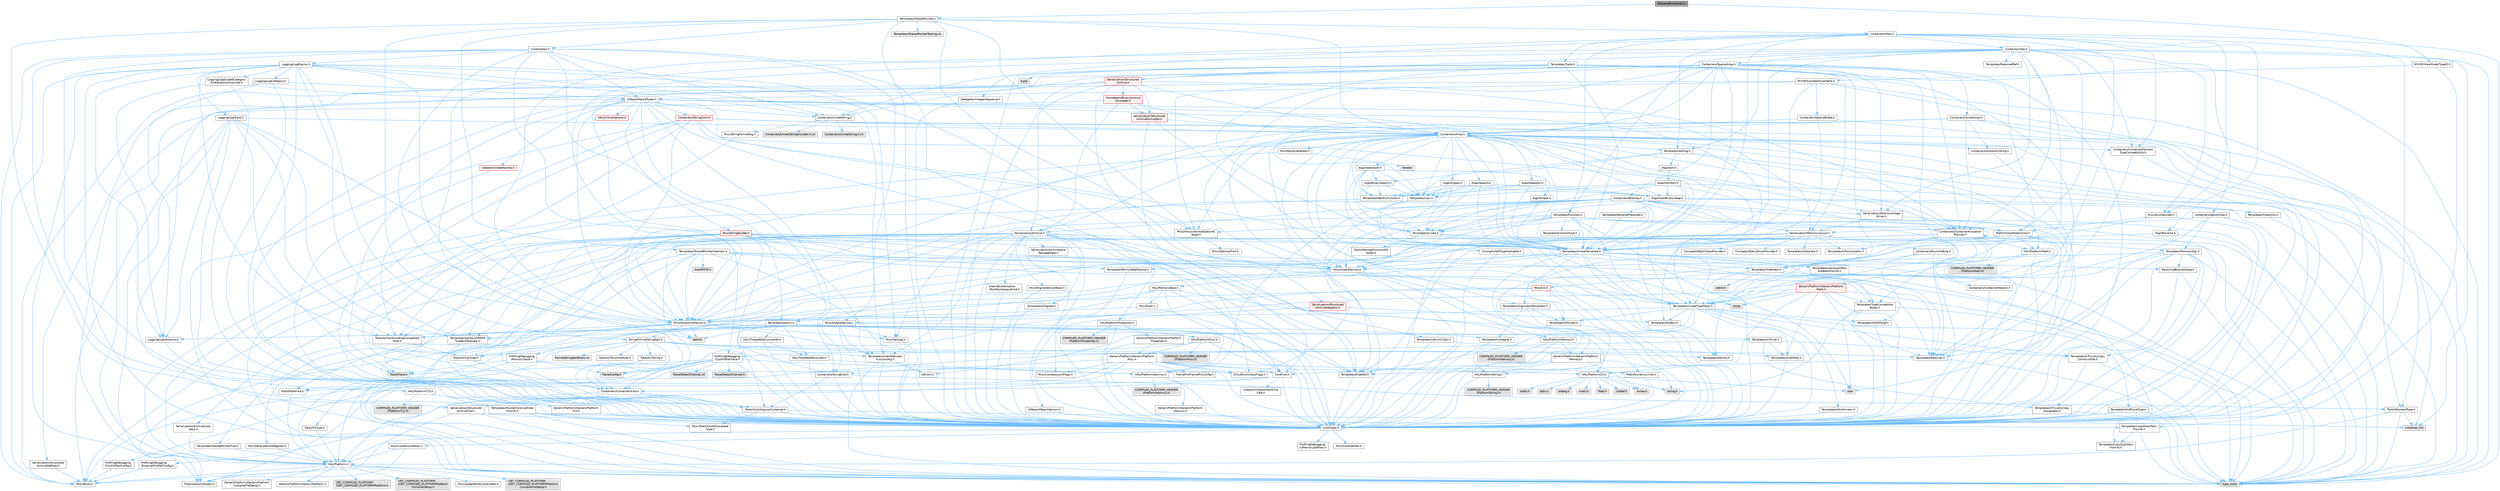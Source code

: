 digraph "IHoveredExtension.h"
{
 // INTERACTIVE_SVG=YES
 // LATEX_PDF_SIZE
  bgcolor="transparent";
  edge [fontname=Helvetica,fontsize=10,labelfontname=Helvetica,labelfontsize=10];
  node [fontname=Helvetica,fontsize=10,shape=box,height=0.2,width=0.4];
  Node1 [id="Node000001",label="IHoveredExtension.h",height=0.2,width=0.4,color="gray40", fillcolor="grey60", style="filled", fontcolor="black",tooltip=" "];
  Node1 -> Node2 [id="edge1_Node000001_Node000002",color="steelblue1",style="solid",tooltip=" "];
  Node2 [id="Node000002",label="Templates/SharedPointer.h",height=0.2,width=0.4,color="grey40", fillcolor="white", style="filled",URL="$d2/d17/SharedPointer_8h.html",tooltip=" "];
  Node2 -> Node3 [id="edge2_Node000002_Node000003",color="steelblue1",style="solid",tooltip=" "];
  Node3 [id="Node000003",label="CoreTypes.h",height=0.2,width=0.4,color="grey40", fillcolor="white", style="filled",URL="$dc/dec/CoreTypes_8h.html",tooltip=" "];
  Node3 -> Node4 [id="edge3_Node000003_Node000004",color="steelblue1",style="solid",tooltip=" "];
  Node4 [id="Node000004",label="HAL/Platform.h",height=0.2,width=0.4,color="grey40", fillcolor="white", style="filled",URL="$d9/dd0/Platform_8h.html",tooltip=" "];
  Node4 -> Node5 [id="edge4_Node000004_Node000005",color="steelblue1",style="solid",tooltip=" "];
  Node5 [id="Node000005",label="Misc/Build.h",height=0.2,width=0.4,color="grey40", fillcolor="white", style="filled",URL="$d3/dbb/Build_8h.html",tooltip=" "];
  Node4 -> Node6 [id="edge5_Node000004_Node000006",color="steelblue1",style="solid",tooltip=" "];
  Node6 [id="Node000006",label="Misc/LargeWorldCoordinates.h",height=0.2,width=0.4,color="grey40", fillcolor="white", style="filled",URL="$d2/dcb/LargeWorldCoordinates_8h.html",tooltip=" "];
  Node4 -> Node7 [id="edge6_Node000004_Node000007",color="steelblue1",style="solid",tooltip=" "];
  Node7 [id="Node000007",label="type_traits",height=0.2,width=0.4,color="grey60", fillcolor="#E0E0E0", style="filled",tooltip=" "];
  Node4 -> Node8 [id="edge7_Node000004_Node000008",color="steelblue1",style="solid",tooltip=" "];
  Node8 [id="Node000008",label="PreprocessorHelpers.h",height=0.2,width=0.4,color="grey40", fillcolor="white", style="filled",URL="$db/ddb/PreprocessorHelpers_8h.html",tooltip=" "];
  Node4 -> Node9 [id="edge8_Node000004_Node000009",color="steelblue1",style="solid",tooltip=" "];
  Node9 [id="Node000009",label="UBT_COMPILED_PLATFORM\l/UBT_COMPILED_PLATFORMPlatform\lCompilerPreSetup.h",height=0.2,width=0.4,color="grey60", fillcolor="#E0E0E0", style="filled",tooltip=" "];
  Node4 -> Node10 [id="edge9_Node000004_Node000010",color="steelblue1",style="solid",tooltip=" "];
  Node10 [id="Node000010",label="GenericPlatform/GenericPlatform\lCompilerPreSetup.h",height=0.2,width=0.4,color="grey40", fillcolor="white", style="filled",URL="$d9/dc8/GenericPlatformCompilerPreSetup_8h.html",tooltip=" "];
  Node4 -> Node11 [id="edge10_Node000004_Node000011",color="steelblue1",style="solid",tooltip=" "];
  Node11 [id="Node000011",label="GenericPlatform/GenericPlatform.h",height=0.2,width=0.4,color="grey40", fillcolor="white", style="filled",URL="$d6/d84/GenericPlatform_8h.html",tooltip=" "];
  Node4 -> Node12 [id="edge11_Node000004_Node000012",color="steelblue1",style="solid",tooltip=" "];
  Node12 [id="Node000012",label="UBT_COMPILED_PLATFORM\l/UBT_COMPILED_PLATFORMPlatform.h",height=0.2,width=0.4,color="grey60", fillcolor="#E0E0E0", style="filled",tooltip=" "];
  Node4 -> Node13 [id="edge12_Node000004_Node000013",color="steelblue1",style="solid",tooltip=" "];
  Node13 [id="Node000013",label="UBT_COMPILED_PLATFORM\l/UBT_COMPILED_PLATFORMPlatform\lCompilerSetup.h",height=0.2,width=0.4,color="grey60", fillcolor="#E0E0E0", style="filled",tooltip=" "];
  Node3 -> Node14 [id="edge13_Node000003_Node000014",color="steelblue1",style="solid",tooltip=" "];
  Node14 [id="Node000014",label="ProfilingDebugging\l/UMemoryDefines.h",height=0.2,width=0.4,color="grey40", fillcolor="white", style="filled",URL="$d2/da2/UMemoryDefines_8h.html",tooltip=" "];
  Node3 -> Node15 [id="edge14_Node000003_Node000015",color="steelblue1",style="solid",tooltip=" "];
  Node15 [id="Node000015",label="Misc/CoreMiscDefines.h",height=0.2,width=0.4,color="grey40", fillcolor="white", style="filled",URL="$da/d38/CoreMiscDefines_8h.html",tooltip=" "];
  Node15 -> Node4 [id="edge15_Node000015_Node000004",color="steelblue1",style="solid",tooltip=" "];
  Node15 -> Node8 [id="edge16_Node000015_Node000008",color="steelblue1",style="solid",tooltip=" "];
  Node3 -> Node16 [id="edge17_Node000003_Node000016",color="steelblue1",style="solid",tooltip=" "];
  Node16 [id="Node000016",label="Misc/CoreDefines.h",height=0.2,width=0.4,color="grey40", fillcolor="white", style="filled",URL="$d3/dd2/CoreDefines_8h.html",tooltip=" "];
  Node2 -> Node17 [id="edge18_Node000002_Node000017",color="steelblue1",style="solid",tooltip=" "];
  Node17 [id="Node000017",label="Misc/IntrusiveUnsetOptional\lState.h",height=0.2,width=0.4,color="grey40", fillcolor="white", style="filled",URL="$d2/d0a/IntrusiveUnsetOptionalState_8h.html",tooltip=" "];
  Node17 -> Node18 [id="edge19_Node000017_Node000018",color="steelblue1",style="solid",tooltip=" "];
  Node18 [id="Node000018",label="Misc/OptionalFwd.h",height=0.2,width=0.4,color="grey40", fillcolor="white", style="filled",URL="$dc/d50/OptionalFwd_8h.html",tooltip=" "];
  Node2 -> Node19 [id="edge20_Node000002_Node000019",color="steelblue1",style="solid",tooltip=" "];
  Node19 [id="Node000019",label="Templates/PointerIsConvertible\lFromTo.h",height=0.2,width=0.4,color="grey40", fillcolor="white", style="filled",URL="$d6/d65/PointerIsConvertibleFromTo_8h.html",tooltip=" "];
  Node19 -> Node3 [id="edge21_Node000019_Node000003",color="steelblue1",style="solid",tooltip=" "];
  Node19 -> Node20 [id="edge22_Node000019_Node000020",color="steelblue1",style="solid",tooltip=" "];
  Node20 [id="Node000020",label="Misc/StaticAssertComplete\lType.h",height=0.2,width=0.4,color="grey40", fillcolor="white", style="filled",URL="$d5/d4e/StaticAssertCompleteType_8h.html",tooltip=" "];
  Node19 -> Node21 [id="edge23_Node000019_Node000021",color="steelblue1",style="solid",tooltip=" "];
  Node21 [id="Node000021",label="Templates/LosesQualifiers\lFromTo.h",height=0.2,width=0.4,color="grey40", fillcolor="white", style="filled",URL="$d2/db3/LosesQualifiersFromTo_8h.html",tooltip=" "];
  Node21 -> Node22 [id="edge24_Node000021_Node000022",color="steelblue1",style="solid",tooltip=" "];
  Node22 [id="Node000022",label="Templates/CopyQualifiers\lFromTo.h",height=0.2,width=0.4,color="grey40", fillcolor="white", style="filled",URL="$d5/db4/CopyQualifiersFromTo_8h.html",tooltip=" "];
  Node21 -> Node7 [id="edge25_Node000021_Node000007",color="steelblue1",style="solid",tooltip=" "];
  Node19 -> Node7 [id="edge26_Node000019_Node000007",color="steelblue1",style="solid",tooltip=" "];
  Node2 -> Node23 [id="edge27_Node000002_Node000023",color="steelblue1",style="solid",tooltip=" "];
  Node23 [id="Node000023",label="Misc/AssertionMacros.h",height=0.2,width=0.4,color="grey40", fillcolor="white", style="filled",URL="$d0/dfa/AssertionMacros_8h.html",tooltip=" "];
  Node23 -> Node3 [id="edge28_Node000023_Node000003",color="steelblue1",style="solid",tooltip=" "];
  Node23 -> Node4 [id="edge29_Node000023_Node000004",color="steelblue1",style="solid",tooltip=" "];
  Node23 -> Node24 [id="edge30_Node000023_Node000024",color="steelblue1",style="solid",tooltip=" "];
  Node24 [id="Node000024",label="HAL/PlatformMisc.h",height=0.2,width=0.4,color="grey40", fillcolor="white", style="filled",URL="$d0/df5/PlatformMisc_8h.html",tooltip=" "];
  Node24 -> Node3 [id="edge31_Node000024_Node000003",color="steelblue1",style="solid",tooltip=" "];
  Node24 -> Node25 [id="edge32_Node000024_Node000025",color="steelblue1",style="solid",tooltip=" "];
  Node25 [id="Node000025",label="GenericPlatform/GenericPlatform\lMisc.h",height=0.2,width=0.4,color="grey40", fillcolor="white", style="filled",URL="$db/d9a/GenericPlatformMisc_8h.html",tooltip=" "];
  Node25 -> Node26 [id="edge33_Node000025_Node000026",color="steelblue1",style="solid",tooltip=" "];
  Node26 [id="Node000026",label="Containers/StringFwd.h",height=0.2,width=0.4,color="grey40", fillcolor="white", style="filled",URL="$df/d37/StringFwd_8h.html",tooltip=" "];
  Node26 -> Node3 [id="edge34_Node000026_Node000003",color="steelblue1",style="solid",tooltip=" "];
  Node26 -> Node27 [id="edge35_Node000026_Node000027",color="steelblue1",style="solid",tooltip=" "];
  Node27 [id="Node000027",label="Traits/ElementType.h",height=0.2,width=0.4,color="grey40", fillcolor="white", style="filled",URL="$d5/d4f/ElementType_8h.html",tooltip=" "];
  Node27 -> Node4 [id="edge36_Node000027_Node000004",color="steelblue1",style="solid",tooltip=" "];
  Node27 -> Node28 [id="edge37_Node000027_Node000028",color="steelblue1",style="solid",tooltip=" "];
  Node28 [id="Node000028",label="initializer_list",height=0.2,width=0.4,color="grey60", fillcolor="#E0E0E0", style="filled",tooltip=" "];
  Node27 -> Node7 [id="edge38_Node000027_Node000007",color="steelblue1",style="solid",tooltip=" "];
  Node26 -> Node29 [id="edge39_Node000026_Node000029",color="steelblue1",style="solid",tooltip=" "];
  Node29 [id="Node000029",label="Traits/IsContiguousContainer.h",height=0.2,width=0.4,color="grey40", fillcolor="white", style="filled",URL="$d5/d3c/IsContiguousContainer_8h.html",tooltip=" "];
  Node29 -> Node3 [id="edge40_Node000029_Node000003",color="steelblue1",style="solid",tooltip=" "];
  Node29 -> Node20 [id="edge41_Node000029_Node000020",color="steelblue1",style="solid",tooltip=" "];
  Node29 -> Node28 [id="edge42_Node000029_Node000028",color="steelblue1",style="solid",tooltip=" "];
  Node25 -> Node30 [id="edge43_Node000025_Node000030",color="steelblue1",style="solid",tooltip=" "];
  Node30 [id="Node000030",label="CoreFwd.h",height=0.2,width=0.4,color="grey40", fillcolor="white", style="filled",URL="$d1/d1e/CoreFwd_8h.html",tooltip=" "];
  Node30 -> Node3 [id="edge44_Node000030_Node000003",color="steelblue1",style="solid",tooltip=" "];
  Node30 -> Node31 [id="edge45_Node000030_Node000031",color="steelblue1",style="solid",tooltip=" "];
  Node31 [id="Node000031",label="Containers/ContainersFwd.h",height=0.2,width=0.4,color="grey40", fillcolor="white", style="filled",URL="$d4/d0a/ContainersFwd_8h.html",tooltip=" "];
  Node31 -> Node4 [id="edge46_Node000031_Node000004",color="steelblue1",style="solid",tooltip=" "];
  Node31 -> Node3 [id="edge47_Node000031_Node000003",color="steelblue1",style="solid",tooltip=" "];
  Node31 -> Node29 [id="edge48_Node000031_Node000029",color="steelblue1",style="solid",tooltip=" "];
  Node30 -> Node32 [id="edge49_Node000030_Node000032",color="steelblue1",style="solid",tooltip=" "];
  Node32 [id="Node000032",label="Math/MathFwd.h",height=0.2,width=0.4,color="grey40", fillcolor="white", style="filled",URL="$d2/d10/MathFwd_8h.html",tooltip=" "];
  Node32 -> Node4 [id="edge50_Node000032_Node000004",color="steelblue1",style="solid",tooltip=" "];
  Node30 -> Node33 [id="edge51_Node000030_Node000033",color="steelblue1",style="solid",tooltip=" "];
  Node33 [id="Node000033",label="UObject/UObjectHierarchy\lFwd.h",height=0.2,width=0.4,color="grey40", fillcolor="white", style="filled",URL="$d3/d13/UObjectHierarchyFwd_8h.html",tooltip=" "];
  Node25 -> Node3 [id="edge52_Node000025_Node000003",color="steelblue1",style="solid",tooltip=" "];
  Node25 -> Node34 [id="edge53_Node000025_Node000034",color="steelblue1",style="solid",tooltip=" "];
  Node34 [id="Node000034",label="FramePro/FrameProConfig.h",height=0.2,width=0.4,color="grey40", fillcolor="white", style="filled",URL="$d7/d90/FrameProConfig_8h.html",tooltip=" "];
  Node25 -> Node35 [id="edge54_Node000025_Node000035",color="steelblue1",style="solid",tooltip=" "];
  Node35 [id="Node000035",label="HAL/PlatformCrt.h",height=0.2,width=0.4,color="grey40", fillcolor="white", style="filled",URL="$d8/d75/PlatformCrt_8h.html",tooltip=" "];
  Node35 -> Node36 [id="edge55_Node000035_Node000036",color="steelblue1",style="solid",tooltip=" "];
  Node36 [id="Node000036",label="new",height=0.2,width=0.4,color="grey60", fillcolor="#E0E0E0", style="filled",tooltip=" "];
  Node35 -> Node37 [id="edge56_Node000035_Node000037",color="steelblue1",style="solid",tooltip=" "];
  Node37 [id="Node000037",label="wchar.h",height=0.2,width=0.4,color="grey60", fillcolor="#E0E0E0", style="filled",tooltip=" "];
  Node35 -> Node38 [id="edge57_Node000035_Node000038",color="steelblue1",style="solid",tooltip=" "];
  Node38 [id="Node000038",label="stddef.h",height=0.2,width=0.4,color="grey60", fillcolor="#E0E0E0", style="filled",tooltip=" "];
  Node35 -> Node39 [id="edge58_Node000035_Node000039",color="steelblue1",style="solid",tooltip=" "];
  Node39 [id="Node000039",label="stdlib.h",height=0.2,width=0.4,color="grey60", fillcolor="#E0E0E0", style="filled",tooltip=" "];
  Node35 -> Node40 [id="edge59_Node000035_Node000040",color="steelblue1",style="solid",tooltip=" "];
  Node40 [id="Node000040",label="stdio.h",height=0.2,width=0.4,color="grey60", fillcolor="#E0E0E0", style="filled",tooltip=" "];
  Node35 -> Node41 [id="edge60_Node000035_Node000041",color="steelblue1",style="solid",tooltip=" "];
  Node41 [id="Node000041",label="stdarg.h",height=0.2,width=0.4,color="grey60", fillcolor="#E0E0E0", style="filled",tooltip=" "];
  Node35 -> Node42 [id="edge61_Node000035_Node000042",color="steelblue1",style="solid",tooltip=" "];
  Node42 [id="Node000042",label="math.h",height=0.2,width=0.4,color="grey60", fillcolor="#E0E0E0", style="filled",tooltip=" "];
  Node35 -> Node43 [id="edge62_Node000035_Node000043",color="steelblue1",style="solid",tooltip=" "];
  Node43 [id="Node000043",label="float.h",height=0.2,width=0.4,color="grey60", fillcolor="#E0E0E0", style="filled",tooltip=" "];
  Node35 -> Node44 [id="edge63_Node000035_Node000044",color="steelblue1",style="solid",tooltip=" "];
  Node44 [id="Node000044",label="string.h",height=0.2,width=0.4,color="grey60", fillcolor="#E0E0E0", style="filled",tooltip=" "];
  Node25 -> Node45 [id="edge64_Node000025_Node000045",color="steelblue1",style="solid",tooltip=" "];
  Node45 [id="Node000045",label="Math/NumericLimits.h",height=0.2,width=0.4,color="grey40", fillcolor="white", style="filled",URL="$df/d1b/NumericLimits_8h.html",tooltip=" "];
  Node45 -> Node3 [id="edge65_Node000045_Node000003",color="steelblue1",style="solid",tooltip=" "];
  Node25 -> Node46 [id="edge66_Node000025_Node000046",color="steelblue1",style="solid",tooltip=" "];
  Node46 [id="Node000046",label="Misc/CompressionFlags.h",height=0.2,width=0.4,color="grey40", fillcolor="white", style="filled",URL="$d9/d76/CompressionFlags_8h.html",tooltip=" "];
  Node25 -> Node47 [id="edge67_Node000025_Node000047",color="steelblue1",style="solid",tooltip=" "];
  Node47 [id="Node000047",label="Misc/EnumClassFlags.h",height=0.2,width=0.4,color="grey40", fillcolor="white", style="filled",URL="$d8/de7/EnumClassFlags_8h.html",tooltip=" "];
  Node25 -> Node48 [id="edge68_Node000025_Node000048",color="steelblue1",style="solid",tooltip=" "];
  Node48 [id="Node000048",label="ProfilingDebugging\l/CsvProfilerConfig.h",height=0.2,width=0.4,color="grey40", fillcolor="white", style="filled",URL="$d3/d88/CsvProfilerConfig_8h.html",tooltip=" "];
  Node48 -> Node5 [id="edge69_Node000048_Node000005",color="steelblue1",style="solid",tooltip=" "];
  Node25 -> Node49 [id="edge70_Node000025_Node000049",color="steelblue1",style="solid",tooltip=" "];
  Node49 [id="Node000049",label="ProfilingDebugging\l/ExternalProfilerConfig.h",height=0.2,width=0.4,color="grey40", fillcolor="white", style="filled",URL="$d3/dbb/ExternalProfilerConfig_8h.html",tooltip=" "];
  Node49 -> Node5 [id="edge71_Node000049_Node000005",color="steelblue1",style="solid",tooltip=" "];
  Node24 -> Node50 [id="edge72_Node000024_Node000050",color="steelblue1",style="solid",tooltip=" "];
  Node50 [id="Node000050",label="COMPILED_PLATFORM_HEADER\l(PlatformMisc.h)",height=0.2,width=0.4,color="grey60", fillcolor="#E0E0E0", style="filled",tooltip=" "];
  Node24 -> Node51 [id="edge73_Node000024_Node000051",color="steelblue1",style="solid",tooltip=" "];
  Node51 [id="Node000051",label="ProfilingDebugging\l/CpuProfilerTrace.h",height=0.2,width=0.4,color="grey40", fillcolor="white", style="filled",URL="$da/dcb/CpuProfilerTrace_8h.html",tooltip=" "];
  Node51 -> Node3 [id="edge74_Node000051_Node000003",color="steelblue1",style="solid",tooltip=" "];
  Node51 -> Node31 [id="edge75_Node000051_Node000031",color="steelblue1",style="solid",tooltip=" "];
  Node51 -> Node52 [id="edge76_Node000051_Node000052",color="steelblue1",style="solid",tooltip=" "];
  Node52 [id="Node000052",label="HAL/PlatformAtomics.h",height=0.2,width=0.4,color="grey40", fillcolor="white", style="filled",URL="$d3/d36/PlatformAtomics_8h.html",tooltip=" "];
  Node52 -> Node3 [id="edge77_Node000052_Node000003",color="steelblue1",style="solid",tooltip=" "];
  Node52 -> Node53 [id="edge78_Node000052_Node000053",color="steelblue1",style="solid",tooltip=" "];
  Node53 [id="Node000053",label="GenericPlatform/GenericPlatform\lAtomics.h",height=0.2,width=0.4,color="grey40", fillcolor="white", style="filled",URL="$da/d72/GenericPlatformAtomics_8h.html",tooltip=" "];
  Node53 -> Node3 [id="edge79_Node000053_Node000003",color="steelblue1",style="solid",tooltip=" "];
  Node52 -> Node54 [id="edge80_Node000052_Node000054",color="steelblue1",style="solid",tooltip=" "];
  Node54 [id="Node000054",label="COMPILED_PLATFORM_HEADER\l(PlatformAtomics.h)",height=0.2,width=0.4,color="grey60", fillcolor="#E0E0E0", style="filled",tooltip=" "];
  Node51 -> Node8 [id="edge81_Node000051_Node000008",color="steelblue1",style="solid",tooltip=" "];
  Node51 -> Node5 [id="edge82_Node000051_Node000005",color="steelblue1",style="solid",tooltip=" "];
  Node51 -> Node55 [id="edge83_Node000051_Node000055",color="steelblue1",style="solid",tooltip=" "];
  Node55 [id="Node000055",label="Trace/Config.h",height=0.2,width=0.4,color="grey60", fillcolor="#E0E0E0", style="filled",tooltip=" "];
  Node51 -> Node56 [id="edge84_Node000051_Node000056",color="steelblue1",style="solid",tooltip=" "];
  Node56 [id="Node000056",label="Trace/Detail/Channel.h",height=0.2,width=0.4,color="grey60", fillcolor="#E0E0E0", style="filled",tooltip=" "];
  Node51 -> Node57 [id="edge85_Node000051_Node000057",color="steelblue1",style="solid",tooltip=" "];
  Node57 [id="Node000057",label="Trace/Detail/Channel.inl",height=0.2,width=0.4,color="grey60", fillcolor="#E0E0E0", style="filled",tooltip=" "];
  Node51 -> Node58 [id="edge86_Node000051_Node000058",color="steelblue1",style="solid",tooltip=" "];
  Node58 [id="Node000058",label="Trace/Trace.h",height=0.2,width=0.4,color="grey60", fillcolor="#E0E0E0", style="filled",tooltip=" "];
  Node23 -> Node8 [id="edge87_Node000023_Node000008",color="steelblue1",style="solid",tooltip=" "];
  Node23 -> Node59 [id="edge88_Node000023_Node000059",color="steelblue1",style="solid",tooltip=" "];
  Node59 [id="Node000059",label="Templates/EnableIf.h",height=0.2,width=0.4,color="grey40", fillcolor="white", style="filled",URL="$d7/d60/EnableIf_8h.html",tooltip=" "];
  Node59 -> Node3 [id="edge89_Node000059_Node000003",color="steelblue1",style="solid",tooltip=" "];
  Node23 -> Node60 [id="edge90_Node000023_Node000060",color="steelblue1",style="solid",tooltip=" "];
  Node60 [id="Node000060",label="Templates/IsArrayOrRefOf\lTypeByPredicate.h",height=0.2,width=0.4,color="grey40", fillcolor="white", style="filled",URL="$d6/da1/IsArrayOrRefOfTypeByPredicate_8h.html",tooltip=" "];
  Node60 -> Node3 [id="edge91_Node000060_Node000003",color="steelblue1",style="solid",tooltip=" "];
  Node23 -> Node61 [id="edge92_Node000023_Node000061",color="steelblue1",style="solid",tooltip=" "];
  Node61 [id="Node000061",label="Templates/IsValidVariadic\lFunctionArg.h",height=0.2,width=0.4,color="grey40", fillcolor="white", style="filled",URL="$d0/dc8/IsValidVariadicFunctionArg_8h.html",tooltip=" "];
  Node61 -> Node3 [id="edge93_Node000061_Node000003",color="steelblue1",style="solid",tooltip=" "];
  Node61 -> Node62 [id="edge94_Node000061_Node000062",color="steelblue1",style="solid",tooltip=" "];
  Node62 [id="Node000062",label="IsEnum.h",height=0.2,width=0.4,color="grey40", fillcolor="white", style="filled",URL="$d4/de5/IsEnum_8h.html",tooltip=" "];
  Node61 -> Node7 [id="edge95_Node000061_Node000007",color="steelblue1",style="solid",tooltip=" "];
  Node23 -> Node63 [id="edge96_Node000023_Node000063",color="steelblue1",style="solid",tooltip=" "];
  Node63 [id="Node000063",label="Traits/IsCharEncodingCompatible\lWith.h",height=0.2,width=0.4,color="grey40", fillcolor="white", style="filled",URL="$df/dd1/IsCharEncodingCompatibleWith_8h.html",tooltip=" "];
  Node63 -> Node7 [id="edge97_Node000063_Node000007",color="steelblue1",style="solid",tooltip=" "];
  Node63 -> Node64 [id="edge98_Node000063_Node000064",color="steelblue1",style="solid",tooltip=" "];
  Node64 [id="Node000064",label="Traits/IsCharType.h",height=0.2,width=0.4,color="grey40", fillcolor="white", style="filled",URL="$db/d51/IsCharType_8h.html",tooltip=" "];
  Node64 -> Node3 [id="edge99_Node000064_Node000003",color="steelblue1",style="solid",tooltip=" "];
  Node23 -> Node65 [id="edge100_Node000023_Node000065",color="steelblue1",style="solid",tooltip=" "];
  Node65 [id="Node000065",label="Misc/VarArgs.h",height=0.2,width=0.4,color="grey40", fillcolor="white", style="filled",URL="$d5/d6f/VarArgs_8h.html",tooltip=" "];
  Node65 -> Node3 [id="edge101_Node000065_Node000003",color="steelblue1",style="solid",tooltip=" "];
  Node23 -> Node66 [id="edge102_Node000023_Node000066",color="steelblue1",style="solid",tooltip=" "];
  Node66 [id="Node000066",label="String/FormatStringSan.h",height=0.2,width=0.4,color="grey40", fillcolor="white", style="filled",URL="$d3/d8b/FormatStringSan_8h.html",tooltip=" "];
  Node66 -> Node7 [id="edge103_Node000066_Node000007",color="steelblue1",style="solid",tooltip=" "];
  Node66 -> Node3 [id="edge104_Node000066_Node000003",color="steelblue1",style="solid",tooltip=" "];
  Node66 -> Node67 [id="edge105_Node000066_Node000067",color="steelblue1",style="solid",tooltip=" "];
  Node67 [id="Node000067",label="Templates/Requires.h",height=0.2,width=0.4,color="grey40", fillcolor="white", style="filled",URL="$dc/d96/Requires_8h.html",tooltip=" "];
  Node67 -> Node59 [id="edge106_Node000067_Node000059",color="steelblue1",style="solid",tooltip=" "];
  Node67 -> Node7 [id="edge107_Node000067_Node000007",color="steelblue1",style="solid",tooltip=" "];
  Node66 -> Node68 [id="edge108_Node000066_Node000068",color="steelblue1",style="solid",tooltip=" "];
  Node68 [id="Node000068",label="Templates/Identity.h",height=0.2,width=0.4,color="grey40", fillcolor="white", style="filled",URL="$d0/dd5/Identity_8h.html",tooltip=" "];
  Node66 -> Node61 [id="edge109_Node000066_Node000061",color="steelblue1",style="solid",tooltip=" "];
  Node66 -> Node64 [id="edge110_Node000066_Node000064",color="steelblue1",style="solid",tooltip=" "];
  Node66 -> Node69 [id="edge111_Node000066_Node000069",color="steelblue1",style="solid",tooltip=" "];
  Node69 [id="Node000069",label="Traits/IsTEnumAsByte.h",height=0.2,width=0.4,color="grey40", fillcolor="white", style="filled",URL="$d1/de6/IsTEnumAsByte_8h.html",tooltip=" "];
  Node66 -> Node70 [id="edge112_Node000066_Node000070",color="steelblue1",style="solid",tooltip=" "];
  Node70 [id="Node000070",label="Traits/IsTString.h",height=0.2,width=0.4,color="grey40", fillcolor="white", style="filled",URL="$d0/df8/IsTString_8h.html",tooltip=" "];
  Node70 -> Node31 [id="edge113_Node000070_Node000031",color="steelblue1",style="solid",tooltip=" "];
  Node66 -> Node31 [id="edge114_Node000066_Node000031",color="steelblue1",style="solid",tooltip=" "];
  Node66 -> Node71 [id="edge115_Node000066_Node000071",color="steelblue1",style="solid",tooltip=" "];
  Node71 [id="Node000071",label="FormatStringSanErrors.inl",height=0.2,width=0.4,color="grey60", fillcolor="#E0E0E0", style="filled",tooltip=" "];
  Node23 -> Node72 [id="edge116_Node000023_Node000072",color="steelblue1",style="solid",tooltip=" "];
  Node72 [id="Node000072",label="atomic",height=0.2,width=0.4,color="grey60", fillcolor="#E0E0E0", style="filled",tooltip=" "];
  Node2 -> Node73 [id="edge117_Node000002_Node000073",color="steelblue1",style="solid",tooltip=" "];
  Node73 [id="Node000073",label="HAL/UnrealMemory.h",height=0.2,width=0.4,color="grey40", fillcolor="white", style="filled",URL="$d9/d96/UnrealMemory_8h.html",tooltip=" "];
  Node73 -> Node3 [id="edge118_Node000073_Node000003",color="steelblue1",style="solid",tooltip=" "];
  Node73 -> Node74 [id="edge119_Node000073_Node000074",color="steelblue1",style="solid",tooltip=" "];
  Node74 [id="Node000074",label="GenericPlatform/GenericPlatform\lMemory.h",height=0.2,width=0.4,color="grey40", fillcolor="white", style="filled",URL="$dd/d22/GenericPlatformMemory_8h.html",tooltip=" "];
  Node74 -> Node30 [id="edge120_Node000074_Node000030",color="steelblue1",style="solid",tooltip=" "];
  Node74 -> Node3 [id="edge121_Node000074_Node000003",color="steelblue1",style="solid",tooltip=" "];
  Node74 -> Node75 [id="edge122_Node000074_Node000075",color="steelblue1",style="solid",tooltip=" "];
  Node75 [id="Node000075",label="HAL/PlatformString.h",height=0.2,width=0.4,color="grey40", fillcolor="white", style="filled",URL="$db/db5/PlatformString_8h.html",tooltip=" "];
  Node75 -> Node3 [id="edge123_Node000075_Node000003",color="steelblue1",style="solid",tooltip=" "];
  Node75 -> Node76 [id="edge124_Node000075_Node000076",color="steelblue1",style="solid",tooltip=" "];
  Node76 [id="Node000076",label="COMPILED_PLATFORM_HEADER\l(PlatformString.h)",height=0.2,width=0.4,color="grey60", fillcolor="#E0E0E0", style="filled",tooltip=" "];
  Node74 -> Node44 [id="edge125_Node000074_Node000044",color="steelblue1",style="solid",tooltip=" "];
  Node74 -> Node37 [id="edge126_Node000074_Node000037",color="steelblue1",style="solid",tooltip=" "];
  Node73 -> Node77 [id="edge127_Node000073_Node000077",color="steelblue1",style="solid",tooltip=" "];
  Node77 [id="Node000077",label="HAL/MemoryBase.h",height=0.2,width=0.4,color="grey40", fillcolor="white", style="filled",URL="$d6/d9f/MemoryBase_8h.html",tooltip=" "];
  Node77 -> Node3 [id="edge128_Node000077_Node000003",color="steelblue1",style="solid",tooltip=" "];
  Node77 -> Node52 [id="edge129_Node000077_Node000052",color="steelblue1",style="solid",tooltip=" "];
  Node77 -> Node35 [id="edge130_Node000077_Node000035",color="steelblue1",style="solid",tooltip=" "];
  Node77 -> Node78 [id="edge131_Node000077_Node000078",color="steelblue1",style="solid",tooltip=" "];
  Node78 [id="Node000078",label="Misc/Exec.h",height=0.2,width=0.4,color="grey40", fillcolor="white", style="filled",URL="$de/ddb/Exec_8h.html",tooltip=" "];
  Node78 -> Node3 [id="edge132_Node000078_Node000003",color="steelblue1",style="solid",tooltip=" "];
  Node78 -> Node23 [id="edge133_Node000078_Node000023",color="steelblue1",style="solid",tooltip=" "];
  Node77 -> Node79 [id="edge134_Node000077_Node000079",color="steelblue1",style="solid",tooltip=" "];
  Node79 [id="Node000079",label="Misc/OutputDevice.h",height=0.2,width=0.4,color="grey40", fillcolor="white", style="filled",URL="$d7/d32/OutputDevice_8h.html",tooltip=" "];
  Node79 -> Node30 [id="edge135_Node000079_Node000030",color="steelblue1",style="solid",tooltip=" "];
  Node79 -> Node3 [id="edge136_Node000079_Node000003",color="steelblue1",style="solid",tooltip=" "];
  Node79 -> Node80 [id="edge137_Node000079_Node000080",color="steelblue1",style="solid",tooltip=" "];
  Node80 [id="Node000080",label="Logging/LogVerbosity.h",height=0.2,width=0.4,color="grey40", fillcolor="white", style="filled",URL="$d2/d8f/LogVerbosity_8h.html",tooltip=" "];
  Node80 -> Node3 [id="edge138_Node000080_Node000003",color="steelblue1",style="solid",tooltip=" "];
  Node79 -> Node65 [id="edge139_Node000079_Node000065",color="steelblue1",style="solid",tooltip=" "];
  Node79 -> Node60 [id="edge140_Node000079_Node000060",color="steelblue1",style="solid",tooltip=" "];
  Node79 -> Node61 [id="edge141_Node000079_Node000061",color="steelblue1",style="solid",tooltip=" "];
  Node79 -> Node63 [id="edge142_Node000079_Node000063",color="steelblue1",style="solid",tooltip=" "];
  Node77 -> Node81 [id="edge143_Node000077_Node000081",color="steelblue1",style="solid",tooltip=" "];
  Node81 [id="Node000081",label="Templates/Atomic.h",height=0.2,width=0.4,color="grey40", fillcolor="white", style="filled",URL="$d3/d91/Atomic_8h.html",tooltip=" "];
  Node81 -> Node82 [id="edge144_Node000081_Node000082",color="steelblue1",style="solid",tooltip=" "];
  Node82 [id="Node000082",label="HAL/ThreadSafeCounter.h",height=0.2,width=0.4,color="grey40", fillcolor="white", style="filled",URL="$dc/dc9/ThreadSafeCounter_8h.html",tooltip=" "];
  Node82 -> Node3 [id="edge145_Node000082_Node000003",color="steelblue1",style="solid",tooltip=" "];
  Node82 -> Node52 [id="edge146_Node000082_Node000052",color="steelblue1",style="solid",tooltip=" "];
  Node81 -> Node83 [id="edge147_Node000081_Node000083",color="steelblue1",style="solid",tooltip=" "];
  Node83 [id="Node000083",label="HAL/ThreadSafeCounter64.h",height=0.2,width=0.4,color="grey40", fillcolor="white", style="filled",URL="$d0/d12/ThreadSafeCounter64_8h.html",tooltip=" "];
  Node83 -> Node3 [id="edge148_Node000083_Node000003",color="steelblue1",style="solid",tooltip=" "];
  Node83 -> Node82 [id="edge149_Node000083_Node000082",color="steelblue1",style="solid",tooltip=" "];
  Node81 -> Node84 [id="edge150_Node000081_Node000084",color="steelblue1",style="solid",tooltip=" "];
  Node84 [id="Node000084",label="Templates/IsIntegral.h",height=0.2,width=0.4,color="grey40", fillcolor="white", style="filled",URL="$da/d64/IsIntegral_8h.html",tooltip=" "];
  Node84 -> Node3 [id="edge151_Node000084_Node000003",color="steelblue1",style="solid",tooltip=" "];
  Node81 -> Node85 [id="edge152_Node000081_Node000085",color="steelblue1",style="solid",tooltip=" "];
  Node85 [id="Node000085",label="Templates/IsTrivial.h",height=0.2,width=0.4,color="grey40", fillcolor="white", style="filled",URL="$da/d4c/IsTrivial_8h.html",tooltip=" "];
  Node85 -> Node86 [id="edge153_Node000085_Node000086",color="steelblue1",style="solid",tooltip=" "];
  Node86 [id="Node000086",label="Templates/AndOrNot.h",height=0.2,width=0.4,color="grey40", fillcolor="white", style="filled",URL="$db/d0a/AndOrNot_8h.html",tooltip=" "];
  Node86 -> Node3 [id="edge154_Node000086_Node000003",color="steelblue1",style="solid",tooltip=" "];
  Node85 -> Node87 [id="edge155_Node000085_Node000087",color="steelblue1",style="solid",tooltip=" "];
  Node87 [id="Node000087",label="Templates/IsTriviallyCopy\lConstructible.h",height=0.2,width=0.4,color="grey40", fillcolor="white", style="filled",URL="$d3/d78/IsTriviallyCopyConstructible_8h.html",tooltip=" "];
  Node87 -> Node3 [id="edge156_Node000087_Node000003",color="steelblue1",style="solid",tooltip=" "];
  Node87 -> Node7 [id="edge157_Node000087_Node000007",color="steelblue1",style="solid",tooltip=" "];
  Node85 -> Node88 [id="edge158_Node000085_Node000088",color="steelblue1",style="solid",tooltip=" "];
  Node88 [id="Node000088",label="Templates/IsTriviallyCopy\lAssignable.h",height=0.2,width=0.4,color="grey40", fillcolor="white", style="filled",URL="$d2/df2/IsTriviallyCopyAssignable_8h.html",tooltip=" "];
  Node88 -> Node3 [id="edge159_Node000088_Node000003",color="steelblue1",style="solid",tooltip=" "];
  Node88 -> Node7 [id="edge160_Node000088_Node000007",color="steelblue1",style="solid",tooltip=" "];
  Node85 -> Node7 [id="edge161_Node000085_Node000007",color="steelblue1",style="solid",tooltip=" "];
  Node81 -> Node89 [id="edge162_Node000081_Node000089",color="steelblue1",style="solid",tooltip=" "];
  Node89 [id="Node000089",label="Traits/IntType.h",height=0.2,width=0.4,color="grey40", fillcolor="white", style="filled",URL="$d7/deb/IntType_8h.html",tooltip=" "];
  Node89 -> Node4 [id="edge163_Node000089_Node000004",color="steelblue1",style="solid",tooltip=" "];
  Node81 -> Node72 [id="edge164_Node000081_Node000072",color="steelblue1",style="solid",tooltip=" "];
  Node73 -> Node90 [id="edge165_Node000073_Node000090",color="steelblue1",style="solid",tooltip=" "];
  Node90 [id="Node000090",label="HAL/PlatformMemory.h",height=0.2,width=0.4,color="grey40", fillcolor="white", style="filled",URL="$de/d68/PlatformMemory_8h.html",tooltip=" "];
  Node90 -> Node3 [id="edge166_Node000090_Node000003",color="steelblue1",style="solid",tooltip=" "];
  Node90 -> Node74 [id="edge167_Node000090_Node000074",color="steelblue1",style="solid",tooltip=" "];
  Node90 -> Node91 [id="edge168_Node000090_Node000091",color="steelblue1",style="solid",tooltip=" "];
  Node91 [id="Node000091",label="COMPILED_PLATFORM_HEADER\l(PlatformMemory.h)",height=0.2,width=0.4,color="grey60", fillcolor="#E0E0E0", style="filled",tooltip=" "];
  Node73 -> Node92 [id="edge169_Node000073_Node000092",color="steelblue1",style="solid",tooltip=" "];
  Node92 [id="Node000092",label="ProfilingDebugging\l/MemoryTrace.h",height=0.2,width=0.4,color="grey40", fillcolor="white", style="filled",URL="$da/dd7/MemoryTrace_8h.html",tooltip=" "];
  Node92 -> Node4 [id="edge170_Node000092_Node000004",color="steelblue1",style="solid",tooltip=" "];
  Node92 -> Node47 [id="edge171_Node000092_Node000047",color="steelblue1",style="solid",tooltip=" "];
  Node92 -> Node55 [id="edge172_Node000092_Node000055",color="steelblue1",style="solid",tooltip=" "];
  Node92 -> Node58 [id="edge173_Node000092_Node000058",color="steelblue1",style="solid",tooltip=" "];
  Node73 -> Node93 [id="edge174_Node000073_Node000093",color="steelblue1",style="solid",tooltip=" "];
  Node93 [id="Node000093",label="Templates/IsPointer.h",height=0.2,width=0.4,color="grey40", fillcolor="white", style="filled",URL="$d7/d05/IsPointer_8h.html",tooltip=" "];
  Node93 -> Node3 [id="edge175_Node000093_Node000003",color="steelblue1",style="solid",tooltip=" "];
  Node2 -> Node94 [id="edge176_Node000002_Node000094",color="steelblue1",style="solid",tooltip=" "];
  Node94 [id="Node000094",label="Containers/Array.h",height=0.2,width=0.4,color="grey40", fillcolor="white", style="filled",URL="$df/dd0/Array_8h.html",tooltip=" "];
  Node94 -> Node3 [id="edge177_Node000094_Node000003",color="steelblue1",style="solid",tooltip=" "];
  Node94 -> Node23 [id="edge178_Node000094_Node000023",color="steelblue1",style="solid",tooltip=" "];
  Node94 -> Node17 [id="edge179_Node000094_Node000017",color="steelblue1",style="solid",tooltip=" "];
  Node94 -> Node95 [id="edge180_Node000094_Node000095",color="steelblue1",style="solid",tooltip=" "];
  Node95 [id="Node000095",label="Misc/ReverseIterate.h",height=0.2,width=0.4,color="grey40", fillcolor="white", style="filled",URL="$db/de3/ReverseIterate_8h.html",tooltip=" "];
  Node95 -> Node4 [id="edge181_Node000095_Node000004",color="steelblue1",style="solid",tooltip=" "];
  Node95 -> Node96 [id="edge182_Node000095_Node000096",color="steelblue1",style="solid",tooltip=" "];
  Node96 [id="Node000096",label="iterator",height=0.2,width=0.4,color="grey60", fillcolor="#E0E0E0", style="filled",tooltip=" "];
  Node94 -> Node73 [id="edge183_Node000094_Node000073",color="steelblue1",style="solid",tooltip=" "];
  Node94 -> Node97 [id="edge184_Node000094_Node000097",color="steelblue1",style="solid",tooltip=" "];
  Node97 [id="Node000097",label="Templates/UnrealTypeTraits.h",height=0.2,width=0.4,color="grey40", fillcolor="white", style="filled",URL="$d2/d2d/UnrealTypeTraits_8h.html",tooltip=" "];
  Node97 -> Node3 [id="edge185_Node000097_Node000003",color="steelblue1",style="solid",tooltip=" "];
  Node97 -> Node93 [id="edge186_Node000097_Node000093",color="steelblue1",style="solid",tooltip=" "];
  Node97 -> Node23 [id="edge187_Node000097_Node000023",color="steelblue1",style="solid",tooltip=" "];
  Node97 -> Node86 [id="edge188_Node000097_Node000086",color="steelblue1",style="solid",tooltip=" "];
  Node97 -> Node59 [id="edge189_Node000097_Node000059",color="steelblue1",style="solid",tooltip=" "];
  Node97 -> Node98 [id="edge190_Node000097_Node000098",color="steelblue1",style="solid",tooltip=" "];
  Node98 [id="Node000098",label="Templates/IsArithmetic.h",height=0.2,width=0.4,color="grey40", fillcolor="white", style="filled",URL="$d2/d5d/IsArithmetic_8h.html",tooltip=" "];
  Node98 -> Node3 [id="edge191_Node000098_Node000003",color="steelblue1",style="solid",tooltip=" "];
  Node97 -> Node62 [id="edge192_Node000097_Node000062",color="steelblue1",style="solid",tooltip=" "];
  Node97 -> Node99 [id="edge193_Node000097_Node000099",color="steelblue1",style="solid",tooltip=" "];
  Node99 [id="Node000099",label="Templates/Models.h",height=0.2,width=0.4,color="grey40", fillcolor="white", style="filled",URL="$d3/d0c/Models_8h.html",tooltip=" "];
  Node99 -> Node68 [id="edge194_Node000099_Node000068",color="steelblue1",style="solid",tooltip=" "];
  Node97 -> Node100 [id="edge195_Node000097_Node000100",color="steelblue1",style="solid",tooltip=" "];
  Node100 [id="Node000100",label="Templates/IsPODType.h",height=0.2,width=0.4,color="grey40", fillcolor="white", style="filled",URL="$d7/db1/IsPODType_8h.html",tooltip=" "];
  Node100 -> Node3 [id="edge196_Node000100_Node000003",color="steelblue1",style="solid",tooltip=" "];
  Node97 -> Node101 [id="edge197_Node000097_Node000101",color="steelblue1",style="solid",tooltip=" "];
  Node101 [id="Node000101",label="Templates/IsUECoreType.h",height=0.2,width=0.4,color="grey40", fillcolor="white", style="filled",URL="$d1/db8/IsUECoreType_8h.html",tooltip=" "];
  Node101 -> Node3 [id="edge198_Node000101_Node000003",color="steelblue1",style="solid",tooltip=" "];
  Node101 -> Node7 [id="edge199_Node000101_Node000007",color="steelblue1",style="solid",tooltip=" "];
  Node97 -> Node87 [id="edge200_Node000097_Node000087",color="steelblue1",style="solid",tooltip=" "];
  Node94 -> Node102 [id="edge201_Node000094_Node000102",color="steelblue1",style="solid",tooltip=" "];
  Node102 [id="Node000102",label="Templates/UnrealTemplate.h",height=0.2,width=0.4,color="grey40", fillcolor="white", style="filled",URL="$d4/d24/UnrealTemplate_8h.html",tooltip=" "];
  Node102 -> Node3 [id="edge202_Node000102_Node000003",color="steelblue1",style="solid",tooltip=" "];
  Node102 -> Node93 [id="edge203_Node000102_Node000093",color="steelblue1",style="solid",tooltip=" "];
  Node102 -> Node73 [id="edge204_Node000102_Node000073",color="steelblue1",style="solid",tooltip=" "];
  Node102 -> Node103 [id="edge205_Node000102_Node000103",color="steelblue1",style="solid",tooltip=" "];
  Node103 [id="Node000103",label="Templates/CopyQualifiers\lAndRefsFromTo.h",height=0.2,width=0.4,color="grey40", fillcolor="white", style="filled",URL="$d3/db3/CopyQualifiersAndRefsFromTo_8h.html",tooltip=" "];
  Node103 -> Node22 [id="edge206_Node000103_Node000022",color="steelblue1",style="solid",tooltip=" "];
  Node102 -> Node97 [id="edge207_Node000102_Node000097",color="steelblue1",style="solid",tooltip=" "];
  Node102 -> Node104 [id="edge208_Node000102_Node000104",color="steelblue1",style="solid",tooltip=" "];
  Node104 [id="Node000104",label="Templates/RemoveReference.h",height=0.2,width=0.4,color="grey40", fillcolor="white", style="filled",URL="$da/dbe/RemoveReference_8h.html",tooltip=" "];
  Node104 -> Node3 [id="edge209_Node000104_Node000003",color="steelblue1",style="solid",tooltip=" "];
  Node102 -> Node67 [id="edge210_Node000102_Node000067",color="steelblue1",style="solid",tooltip=" "];
  Node102 -> Node105 [id="edge211_Node000102_Node000105",color="steelblue1",style="solid",tooltip=" "];
  Node105 [id="Node000105",label="Templates/TypeCompatible\lBytes.h",height=0.2,width=0.4,color="grey40", fillcolor="white", style="filled",URL="$df/d0a/TypeCompatibleBytes_8h.html",tooltip=" "];
  Node105 -> Node3 [id="edge212_Node000105_Node000003",color="steelblue1",style="solid",tooltip=" "];
  Node105 -> Node44 [id="edge213_Node000105_Node000044",color="steelblue1",style="solid",tooltip=" "];
  Node105 -> Node36 [id="edge214_Node000105_Node000036",color="steelblue1",style="solid",tooltip=" "];
  Node105 -> Node7 [id="edge215_Node000105_Node000007",color="steelblue1",style="solid",tooltip=" "];
  Node102 -> Node68 [id="edge216_Node000102_Node000068",color="steelblue1",style="solid",tooltip=" "];
  Node102 -> Node29 [id="edge217_Node000102_Node000029",color="steelblue1",style="solid",tooltip=" "];
  Node102 -> Node106 [id="edge218_Node000102_Node000106",color="steelblue1",style="solid",tooltip=" "];
  Node106 [id="Node000106",label="Traits/UseBitwiseSwap.h",height=0.2,width=0.4,color="grey40", fillcolor="white", style="filled",URL="$db/df3/UseBitwiseSwap_8h.html",tooltip=" "];
  Node106 -> Node3 [id="edge219_Node000106_Node000003",color="steelblue1",style="solid",tooltip=" "];
  Node106 -> Node7 [id="edge220_Node000106_Node000007",color="steelblue1",style="solid",tooltip=" "];
  Node102 -> Node7 [id="edge221_Node000102_Node000007",color="steelblue1",style="solid",tooltip=" "];
  Node94 -> Node107 [id="edge222_Node000094_Node000107",color="steelblue1",style="solid",tooltip=" "];
  Node107 [id="Node000107",label="Containers/AllowShrinking.h",height=0.2,width=0.4,color="grey40", fillcolor="white", style="filled",URL="$d7/d1a/AllowShrinking_8h.html",tooltip=" "];
  Node107 -> Node3 [id="edge223_Node000107_Node000003",color="steelblue1",style="solid",tooltip=" "];
  Node94 -> Node108 [id="edge224_Node000094_Node000108",color="steelblue1",style="solid",tooltip=" "];
  Node108 [id="Node000108",label="Containers/ContainerAllocation\lPolicies.h",height=0.2,width=0.4,color="grey40", fillcolor="white", style="filled",URL="$d7/dff/ContainerAllocationPolicies_8h.html",tooltip=" "];
  Node108 -> Node3 [id="edge225_Node000108_Node000003",color="steelblue1",style="solid",tooltip=" "];
  Node108 -> Node109 [id="edge226_Node000108_Node000109",color="steelblue1",style="solid",tooltip=" "];
  Node109 [id="Node000109",label="Containers/ContainerHelpers.h",height=0.2,width=0.4,color="grey40", fillcolor="white", style="filled",URL="$d7/d33/ContainerHelpers_8h.html",tooltip=" "];
  Node109 -> Node3 [id="edge227_Node000109_Node000003",color="steelblue1",style="solid",tooltip=" "];
  Node108 -> Node108 [id="edge228_Node000108_Node000108",color="steelblue1",style="solid",tooltip=" "];
  Node108 -> Node110 [id="edge229_Node000108_Node000110",color="steelblue1",style="solid",tooltip=" "];
  Node110 [id="Node000110",label="HAL/PlatformMath.h",height=0.2,width=0.4,color="grey40", fillcolor="white", style="filled",URL="$dc/d53/PlatformMath_8h.html",tooltip=" "];
  Node110 -> Node3 [id="edge230_Node000110_Node000003",color="steelblue1",style="solid",tooltip=" "];
  Node110 -> Node111 [id="edge231_Node000110_Node000111",color="steelblue1",style="solid",tooltip=" "];
  Node111 [id="Node000111",label="GenericPlatform/GenericPlatform\lMath.h",height=0.2,width=0.4,color="red", fillcolor="#FFF0F0", style="filled",URL="$d5/d79/GenericPlatformMath_8h.html",tooltip=" "];
  Node111 -> Node3 [id="edge232_Node000111_Node000003",color="steelblue1",style="solid",tooltip=" "];
  Node111 -> Node31 [id="edge233_Node000111_Node000031",color="steelblue1",style="solid",tooltip=" "];
  Node111 -> Node35 [id="edge234_Node000111_Node000035",color="steelblue1",style="solid",tooltip=" "];
  Node111 -> Node86 [id="edge235_Node000111_Node000086",color="steelblue1",style="solid",tooltip=" "];
  Node111 -> Node97 [id="edge236_Node000111_Node000097",color="steelblue1",style="solid",tooltip=" "];
  Node111 -> Node67 [id="edge237_Node000111_Node000067",color="steelblue1",style="solid",tooltip=" "];
  Node111 -> Node105 [id="edge238_Node000111_Node000105",color="steelblue1",style="solid",tooltip=" "];
  Node111 -> Node116 [id="edge239_Node000111_Node000116",color="steelblue1",style="solid",tooltip=" "];
  Node116 [id="Node000116",label="limits",height=0.2,width=0.4,color="grey60", fillcolor="#E0E0E0", style="filled",tooltip=" "];
  Node111 -> Node7 [id="edge240_Node000111_Node000007",color="steelblue1",style="solid",tooltip=" "];
  Node110 -> Node117 [id="edge241_Node000110_Node000117",color="steelblue1",style="solid",tooltip=" "];
  Node117 [id="Node000117",label="COMPILED_PLATFORM_HEADER\l(PlatformMath.h)",height=0.2,width=0.4,color="grey60", fillcolor="#E0E0E0", style="filled",tooltip=" "];
  Node108 -> Node73 [id="edge242_Node000108_Node000073",color="steelblue1",style="solid",tooltip=" "];
  Node108 -> Node45 [id="edge243_Node000108_Node000045",color="steelblue1",style="solid",tooltip=" "];
  Node108 -> Node23 [id="edge244_Node000108_Node000023",color="steelblue1",style="solid",tooltip=" "];
  Node108 -> Node118 [id="edge245_Node000108_Node000118",color="steelblue1",style="solid",tooltip=" "];
  Node118 [id="Node000118",label="Templates/IsPolymorphic.h",height=0.2,width=0.4,color="grey40", fillcolor="white", style="filled",URL="$dc/d20/IsPolymorphic_8h.html",tooltip=" "];
  Node108 -> Node119 [id="edge246_Node000108_Node000119",color="steelblue1",style="solid",tooltip=" "];
  Node119 [id="Node000119",label="Templates/MemoryOps.h",height=0.2,width=0.4,color="grey40", fillcolor="white", style="filled",URL="$db/dea/MemoryOps_8h.html",tooltip=" "];
  Node119 -> Node3 [id="edge247_Node000119_Node000003",color="steelblue1",style="solid",tooltip=" "];
  Node119 -> Node73 [id="edge248_Node000119_Node000073",color="steelblue1",style="solid",tooltip=" "];
  Node119 -> Node88 [id="edge249_Node000119_Node000088",color="steelblue1",style="solid",tooltip=" "];
  Node119 -> Node87 [id="edge250_Node000119_Node000087",color="steelblue1",style="solid",tooltip=" "];
  Node119 -> Node67 [id="edge251_Node000119_Node000067",color="steelblue1",style="solid",tooltip=" "];
  Node119 -> Node97 [id="edge252_Node000119_Node000097",color="steelblue1",style="solid",tooltip=" "];
  Node119 -> Node106 [id="edge253_Node000119_Node000106",color="steelblue1",style="solid",tooltip=" "];
  Node119 -> Node36 [id="edge254_Node000119_Node000036",color="steelblue1",style="solid",tooltip=" "];
  Node119 -> Node7 [id="edge255_Node000119_Node000007",color="steelblue1",style="solid",tooltip=" "];
  Node108 -> Node105 [id="edge256_Node000108_Node000105",color="steelblue1",style="solid",tooltip=" "];
  Node108 -> Node7 [id="edge257_Node000108_Node000007",color="steelblue1",style="solid",tooltip=" "];
  Node94 -> Node120 [id="edge258_Node000094_Node000120",color="steelblue1",style="solid",tooltip=" "];
  Node120 [id="Node000120",label="Containers/ContainerElement\lTypeCompatibility.h",height=0.2,width=0.4,color="grey40", fillcolor="white", style="filled",URL="$df/ddf/ContainerElementTypeCompatibility_8h.html",tooltip=" "];
  Node120 -> Node3 [id="edge259_Node000120_Node000003",color="steelblue1",style="solid",tooltip=" "];
  Node120 -> Node97 [id="edge260_Node000120_Node000097",color="steelblue1",style="solid",tooltip=" "];
  Node94 -> Node121 [id="edge261_Node000094_Node000121",color="steelblue1",style="solid",tooltip=" "];
  Node121 [id="Node000121",label="Serialization/Archive.h",height=0.2,width=0.4,color="grey40", fillcolor="white", style="filled",URL="$d7/d3b/Archive_8h.html",tooltip=" "];
  Node121 -> Node30 [id="edge262_Node000121_Node000030",color="steelblue1",style="solid",tooltip=" "];
  Node121 -> Node3 [id="edge263_Node000121_Node000003",color="steelblue1",style="solid",tooltip=" "];
  Node121 -> Node122 [id="edge264_Node000121_Node000122",color="steelblue1",style="solid",tooltip=" "];
  Node122 [id="Node000122",label="HAL/PlatformProperties.h",height=0.2,width=0.4,color="grey40", fillcolor="white", style="filled",URL="$d9/db0/PlatformProperties_8h.html",tooltip=" "];
  Node122 -> Node3 [id="edge265_Node000122_Node000003",color="steelblue1",style="solid",tooltip=" "];
  Node122 -> Node123 [id="edge266_Node000122_Node000123",color="steelblue1",style="solid",tooltip=" "];
  Node123 [id="Node000123",label="GenericPlatform/GenericPlatform\lProperties.h",height=0.2,width=0.4,color="grey40", fillcolor="white", style="filled",URL="$d2/dcd/GenericPlatformProperties_8h.html",tooltip=" "];
  Node123 -> Node3 [id="edge267_Node000123_Node000003",color="steelblue1",style="solid",tooltip=" "];
  Node123 -> Node25 [id="edge268_Node000123_Node000025",color="steelblue1",style="solid",tooltip=" "];
  Node122 -> Node124 [id="edge269_Node000122_Node000124",color="steelblue1",style="solid",tooltip=" "];
  Node124 [id="Node000124",label="COMPILED_PLATFORM_HEADER\l(PlatformProperties.h)",height=0.2,width=0.4,color="grey60", fillcolor="#E0E0E0", style="filled",tooltip=" "];
  Node121 -> Node125 [id="edge270_Node000121_Node000125",color="steelblue1",style="solid",tooltip=" "];
  Node125 [id="Node000125",label="Internationalization\l/TextNamespaceFwd.h",height=0.2,width=0.4,color="grey40", fillcolor="white", style="filled",URL="$d8/d97/TextNamespaceFwd_8h.html",tooltip=" "];
  Node125 -> Node3 [id="edge271_Node000125_Node000003",color="steelblue1",style="solid",tooltip=" "];
  Node121 -> Node32 [id="edge272_Node000121_Node000032",color="steelblue1",style="solid",tooltip=" "];
  Node121 -> Node23 [id="edge273_Node000121_Node000023",color="steelblue1",style="solid",tooltip=" "];
  Node121 -> Node5 [id="edge274_Node000121_Node000005",color="steelblue1",style="solid",tooltip=" "];
  Node121 -> Node46 [id="edge275_Node000121_Node000046",color="steelblue1",style="solid",tooltip=" "];
  Node121 -> Node126 [id="edge276_Node000121_Node000126",color="steelblue1",style="solid",tooltip=" "];
  Node126 [id="Node000126",label="Misc/EngineVersionBase.h",height=0.2,width=0.4,color="grey40", fillcolor="white", style="filled",URL="$d5/d2b/EngineVersionBase_8h.html",tooltip=" "];
  Node126 -> Node3 [id="edge277_Node000126_Node000003",color="steelblue1",style="solid",tooltip=" "];
  Node121 -> Node65 [id="edge278_Node000121_Node000065",color="steelblue1",style="solid",tooltip=" "];
  Node121 -> Node127 [id="edge279_Node000121_Node000127",color="steelblue1",style="solid",tooltip=" "];
  Node127 [id="Node000127",label="Serialization/ArchiveCook\lData.h",height=0.2,width=0.4,color="grey40", fillcolor="white", style="filled",URL="$dc/db6/ArchiveCookData_8h.html",tooltip=" "];
  Node127 -> Node4 [id="edge280_Node000127_Node000004",color="steelblue1",style="solid",tooltip=" "];
  Node121 -> Node128 [id="edge281_Node000121_Node000128",color="steelblue1",style="solid",tooltip=" "];
  Node128 [id="Node000128",label="Serialization/ArchiveSave\lPackageData.h",height=0.2,width=0.4,color="grey40", fillcolor="white", style="filled",URL="$d1/d37/ArchiveSavePackageData_8h.html",tooltip=" "];
  Node121 -> Node59 [id="edge282_Node000121_Node000059",color="steelblue1",style="solid",tooltip=" "];
  Node121 -> Node60 [id="edge283_Node000121_Node000060",color="steelblue1",style="solid",tooltip=" "];
  Node121 -> Node129 [id="edge284_Node000121_Node000129",color="steelblue1",style="solid",tooltip=" "];
  Node129 [id="Node000129",label="Templates/IsEnumClass.h",height=0.2,width=0.4,color="grey40", fillcolor="white", style="filled",URL="$d7/d15/IsEnumClass_8h.html",tooltip=" "];
  Node129 -> Node3 [id="edge285_Node000129_Node000003",color="steelblue1",style="solid",tooltip=" "];
  Node129 -> Node86 [id="edge286_Node000129_Node000086",color="steelblue1",style="solid",tooltip=" "];
  Node121 -> Node115 [id="edge287_Node000121_Node000115",color="steelblue1",style="solid",tooltip=" "];
  Node115 [id="Node000115",label="Templates/IsSigned.h",height=0.2,width=0.4,color="grey40", fillcolor="white", style="filled",URL="$d8/dd8/IsSigned_8h.html",tooltip=" "];
  Node115 -> Node3 [id="edge288_Node000115_Node000003",color="steelblue1",style="solid",tooltip=" "];
  Node121 -> Node61 [id="edge289_Node000121_Node000061",color="steelblue1",style="solid",tooltip=" "];
  Node121 -> Node102 [id="edge290_Node000121_Node000102",color="steelblue1",style="solid",tooltip=" "];
  Node121 -> Node63 [id="edge291_Node000121_Node000063",color="steelblue1",style="solid",tooltip=" "];
  Node121 -> Node130 [id="edge292_Node000121_Node000130",color="steelblue1",style="solid",tooltip=" "];
  Node130 [id="Node000130",label="UObject/ObjectVersion.h",height=0.2,width=0.4,color="grey40", fillcolor="white", style="filled",URL="$da/d63/ObjectVersion_8h.html",tooltip=" "];
  Node130 -> Node3 [id="edge293_Node000130_Node000003",color="steelblue1",style="solid",tooltip=" "];
  Node94 -> Node131 [id="edge294_Node000094_Node000131",color="steelblue1",style="solid",tooltip=" "];
  Node131 [id="Node000131",label="Serialization/MemoryImage\lWriter.h",height=0.2,width=0.4,color="grey40", fillcolor="white", style="filled",URL="$d0/d08/MemoryImageWriter_8h.html",tooltip=" "];
  Node131 -> Node3 [id="edge295_Node000131_Node000003",color="steelblue1",style="solid",tooltip=" "];
  Node131 -> Node132 [id="edge296_Node000131_Node000132",color="steelblue1",style="solid",tooltip=" "];
  Node132 [id="Node000132",label="Serialization/MemoryLayout.h",height=0.2,width=0.4,color="grey40", fillcolor="white", style="filled",URL="$d7/d66/MemoryLayout_8h.html",tooltip=" "];
  Node132 -> Node133 [id="edge297_Node000132_Node000133",color="steelblue1",style="solid",tooltip=" "];
  Node133 [id="Node000133",label="Concepts/StaticClassProvider.h",height=0.2,width=0.4,color="grey40", fillcolor="white", style="filled",URL="$dd/d83/StaticClassProvider_8h.html",tooltip=" "];
  Node132 -> Node134 [id="edge298_Node000132_Node000134",color="steelblue1",style="solid",tooltip=" "];
  Node134 [id="Node000134",label="Concepts/StaticStructProvider.h",height=0.2,width=0.4,color="grey40", fillcolor="white", style="filled",URL="$d5/d77/StaticStructProvider_8h.html",tooltip=" "];
  Node132 -> Node135 [id="edge299_Node000132_Node000135",color="steelblue1",style="solid",tooltip=" "];
  Node135 [id="Node000135",label="Containers/EnumAsByte.h",height=0.2,width=0.4,color="grey40", fillcolor="white", style="filled",URL="$d6/d9a/EnumAsByte_8h.html",tooltip=" "];
  Node135 -> Node3 [id="edge300_Node000135_Node000003",color="steelblue1",style="solid",tooltip=" "];
  Node135 -> Node100 [id="edge301_Node000135_Node000100",color="steelblue1",style="solid",tooltip=" "];
  Node135 -> Node136 [id="edge302_Node000135_Node000136",color="steelblue1",style="solid",tooltip=" "];
  Node136 [id="Node000136",label="Templates/TypeHash.h",height=0.2,width=0.4,color="grey40", fillcolor="white", style="filled",URL="$d1/d62/TypeHash_8h.html",tooltip=" "];
  Node136 -> Node3 [id="edge303_Node000136_Node000003",color="steelblue1",style="solid",tooltip=" "];
  Node136 -> Node67 [id="edge304_Node000136_Node000067",color="steelblue1",style="solid",tooltip=" "];
  Node136 -> Node137 [id="edge305_Node000136_Node000137",color="steelblue1",style="solid",tooltip=" "];
  Node137 [id="Node000137",label="Misc/Crc.h",height=0.2,width=0.4,color="red", fillcolor="#FFF0F0", style="filled",URL="$d4/dd2/Crc_8h.html",tooltip=" "];
  Node137 -> Node3 [id="edge306_Node000137_Node000003",color="steelblue1",style="solid",tooltip=" "];
  Node137 -> Node75 [id="edge307_Node000137_Node000075",color="steelblue1",style="solid",tooltip=" "];
  Node137 -> Node23 [id="edge308_Node000137_Node000023",color="steelblue1",style="solid",tooltip=" "];
  Node137 -> Node97 [id="edge309_Node000137_Node000097",color="steelblue1",style="solid",tooltip=" "];
  Node137 -> Node64 [id="edge310_Node000137_Node000064",color="steelblue1",style="solid",tooltip=" "];
  Node136 -> Node142 [id="edge311_Node000136_Node000142",color="steelblue1",style="solid",tooltip=" "];
  Node142 [id="Node000142",label="stdint.h",height=0.2,width=0.4,color="grey60", fillcolor="#E0E0E0", style="filled",tooltip=" "];
  Node136 -> Node7 [id="edge312_Node000136_Node000007",color="steelblue1",style="solid",tooltip=" "];
  Node132 -> Node26 [id="edge313_Node000132_Node000026",color="steelblue1",style="solid",tooltip=" "];
  Node132 -> Node73 [id="edge314_Node000132_Node000073",color="steelblue1",style="solid",tooltip=" "];
  Node132 -> Node143 [id="edge315_Node000132_Node000143",color="steelblue1",style="solid",tooltip=" "];
  Node143 [id="Node000143",label="Misc/DelayedAutoRegister.h",height=0.2,width=0.4,color="grey40", fillcolor="white", style="filled",URL="$d1/dda/DelayedAutoRegister_8h.html",tooltip=" "];
  Node143 -> Node4 [id="edge316_Node000143_Node000004",color="steelblue1",style="solid",tooltip=" "];
  Node132 -> Node59 [id="edge317_Node000132_Node000059",color="steelblue1",style="solid",tooltip=" "];
  Node132 -> Node144 [id="edge318_Node000132_Node000144",color="steelblue1",style="solid",tooltip=" "];
  Node144 [id="Node000144",label="Templates/IsAbstract.h",height=0.2,width=0.4,color="grey40", fillcolor="white", style="filled",URL="$d8/db7/IsAbstract_8h.html",tooltip=" "];
  Node132 -> Node118 [id="edge319_Node000132_Node000118",color="steelblue1",style="solid",tooltip=" "];
  Node132 -> Node99 [id="edge320_Node000132_Node000099",color="steelblue1",style="solid",tooltip=" "];
  Node132 -> Node102 [id="edge321_Node000132_Node000102",color="steelblue1",style="solid",tooltip=" "];
  Node94 -> Node145 [id="edge322_Node000094_Node000145",color="steelblue1",style="solid",tooltip=" "];
  Node145 [id="Node000145",label="Algo/Heapify.h",height=0.2,width=0.4,color="grey40", fillcolor="white", style="filled",URL="$d0/d2a/Heapify_8h.html",tooltip=" "];
  Node145 -> Node146 [id="edge323_Node000145_Node000146",color="steelblue1",style="solid",tooltip=" "];
  Node146 [id="Node000146",label="Algo/Impl/BinaryHeap.h",height=0.2,width=0.4,color="grey40", fillcolor="white", style="filled",URL="$d7/da3/Algo_2Impl_2BinaryHeap_8h.html",tooltip=" "];
  Node146 -> Node147 [id="edge324_Node000146_Node000147",color="steelblue1",style="solid",tooltip=" "];
  Node147 [id="Node000147",label="Templates/Invoke.h",height=0.2,width=0.4,color="grey40", fillcolor="white", style="filled",URL="$d7/deb/Invoke_8h.html",tooltip=" "];
  Node147 -> Node3 [id="edge325_Node000147_Node000003",color="steelblue1",style="solid",tooltip=" "];
  Node147 -> Node148 [id="edge326_Node000147_Node000148",color="steelblue1",style="solid",tooltip=" "];
  Node148 [id="Node000148",label="Traits/MemberFunctionPtr\lOuter.h",height=0.2,width=0.4,color="grey40", fillcolor="white", style="filled",URL="$db/da7/MemberFunctionPtrOuter_8h.html",tooltip=" "];
  Node147 -> Node102 [id="edge327_Node000147_Node000102",color="steelblue1",style="solid",tooltip=" "];
  Node147 -> Node7 [id="edge328_Node000147_Node000007",color="steelblue1",style="solid",tooltip=" "];
  Node146 -> Node149 [id="edge329_Node000146_Node000149",color="steelblue1",style="solid",tooltip=" "];
  Node149 [id="Node000149",label="Templates/Projection.h",height=0.2,width=0.4,color="grey40", fillcolor="white", style="filled",URL="$d7/df0/Projection_8h.html",tooltip=" "];
  Node149 -> Node7 [id="edge330_Node000149_Node000007",color="steelblue1",style="solid",tooltip=" "];
  Node146 -> Node150 [id="edge331_Node000146_Node000150",color="steelblue1",style="solid",tooltip=" "];
  Node150 [id="Node000150",label="Templates/ReversePredicate.h",height=0.2,width=0.4,color="grey40", fillcolor="white", style="filled",URL="$d8/d28/ReversePredicate_8h.html",tooltip=" "];
  Node150 -> Node147 [id="edge332_Node000150_Node000147",color="steelblue1",style="solid",tooltip=" "];
  Node150 -> Node102 [id="edge333_Node000150_Node000102",color="steelblue1",style="solid",tooltip=" "];
  Node146 -> Node7 [id="edge334_Node000146_Node000007",color="steelblue1",style="solid",tooltip=" "];
  Node145 -> Node151 [id="edge335_Node000145_Node000151",color="steelblue1",style="solid",tooltip=" "];
  Node151 [id="Node000151",label="Templates/IdentityFunctor.h",height=0.2,width=0.4,color="grey40", fillcolor="white", style="filled",URL="$d7/d2e/IdentityFunctor_8h.html",tooltip=" "];
  Node151 -> Node4 [id="edge336_Node000151_Node000004",color="steelblue1",style="solid",tooltip=" "];
  Node145 -> Node147 [id="edge337_Node000145_Node000147",color="steelblue1",style="solid",tooltip=" "];
  Node145 -> Node152 [id="edge338_Node000145_Node000152",color="steelblue1",style="solid",tooltip=" "];
  Node152 [id="Node000152",label="Templates/Less.h",height=0.2,width=0.4,color="grey40", fillcolor="white", style="filled",URL="$de/dc8/Less_8h.html",tooltip=" "];
  Node152 -> Node3 [id="edge339_Node000152_Node000003",color="steelblue1",style="solid",tooltip=" "];
  Node152 -> Node102 [id="edge340_Node000152_Node000102",color="steelblue1",style="solid",tooltip=" "];
  Node145 -> Node102 [id="edge341_Node000145_Node000102",color="steelblue1",style="solid",tooltip=" "];
  Node94 -> Node153 [id="edge342_Node000094_Node000153",color="steelblue1",style="solid",tooltip=" "];
  Node153 [id="Node000153",label="Algo/HeapSort.h",height=0.2,width=0.4,color="grey40", fillcolor="white", style="filled",URL="$d3/d92/HeapSort_8h.html",tooltip=" "];
  Node153 -> Node146 [id="edge343_Node000153_Node000146",color="steelblue1",style="solid",tooltip=" "];
  Node153 -> Node151 [id="edge344_Node000153_Node000151",color="steelblue1",style="solid",tooltip=" "];
  Node153 -> Node152 [id="edge345_Node000153_Node000152",color="steelblue1",style="solid",tooltip=" "];
  Node153 -> Node102 [id="edge346_Node000153_Node000102",color="steelblue1",style="solid",tooltip=" "];
  Node94 -> Node154 [id="edge347_Node000094_Node000154",color="steelblue1",style="solid",tooltip=" "];
  Node154 [id="Node000154",label="Algo/IsHeap.h",height=0.2,width=0.4,color="grey40", fillcolor="white", style="filled",URL="$de/d32/IsHeap_8h.html",tooltip=" "];
  Node154 -> Node146 [id="edge348_Node000154_Node000146",color="steelblue1",style="solid",tooltip=" "];
  Node154 -> Node151 [id="edge349_Node000154_Node000151",color="steelblue1",style="solid",tooltip=" "];
  Node154 -> Node147 [id="edge350_Node000154_Node000147",color="steelblue1",style="solid",tooltip=" "];
  Node154 -> Node152 [id="edge351_Node000154_Node000152",color="steelblue1",style="solid",tooltip=" "];
  Node154 -> Node102 [id="edge352_Node000154_Node000102",color="steelblue1",style="solid",tooltip=" "];
  Node94 -> Node146 [id="edge353_Node000094_Node000146",color="steelblue1",style="solid",tooltip=" "];
  Node94 -> Node155 [id="edge354_Node000094_Node000155",color="steelblue1",style="solid",tooltip=" "];
  Node155 [id="Node000155",label="Algo/StableSort.h",height=0.2,width=0.4,color="grey40", fillcolor="white", style="filled",URL="$d7/d3c/StableSort_8h.html",tooltip=" "];
  Node155 -> Node156 [id="edge355_Node000155_Node000156",color="steelblue1",style="solid",tooltip=" "];
  Node156 [id="Node000156",label="Algo/BinarySearch.h",height=0.2,width=0.4,color="grey40", fillcolor="white", style="filled",URL="$db/db4/BinarySearch_8h.html",tooltip=" "];
  Node156 -> Node151 [id="edge356_Node000156_Node000151",color="steelblue1",style="solid",tooltip=" "];
  Node156 -> Node147 [id="edge357_Node000156_Node000147",color="steelblue1",style="solid",tooltip=" "];
  Node156 -> Node152 [id="edge358_Node000156_Node000152",color="steelblue1",style="solid",tooltip=" "];
  Node155 -> Node157 [id="edge359_Node000155_Node000157",color="steelblue1",style="solid",tooltip=" "];
  Node157 [id="Node000157",label="Algo/Rotate.h",height=0.2,width=0.4,color="grey40", fillcolor="white", style="filled",URL="$dd/da7/Rotate_8h.html",tooltip=" "];
  Node157 -> Node102 [id="edge360_Node000157_Node000102",color="steelblue1",style="solid",tooltip=" "];
  Node155 -> Node151 [id="edge361_Node000155_Node000151",color="steelblue1",style="solid",tooltip=" "];
  Node155 -> Node147 [id="edge362_Node000155_Node000147",color="steelblue1",style="solid",tooltip=" "];
  Node155 -> Node152 [id="edge363_Node000155_Node000152",color="steelblue1",style="solid",tooltip=" "];
  Node155 -> Node102 [id="edge364_Node000155_Node000102",color="steelblue1",style="solid",tooltip=" "];
  Node94 -> Node158 [id="edge365_Node000094_Node000158",color="steelblue1",style="solid",tooltip=" "];
  Node158 [id="Node000158",label="Concepts/GetTypeHashable.h",height=0.2,width=0.4,color="grey40", fillcolor="white", style="filled",URL="$d3/da2/GetTypeHashable_8h.html",tooltip=" "];
  Node158 -> Node3 [id="edge366_Node000158_Node000003",color="steelblue1",style="solid",tooltip=" "];
  Node158 -> Node136 [id="edge367_Node000158_Node000136",color="steelblue1",style="solid",tooltip=" "];
  Node94 -> Node151 [id="edge368_Node000094_Node000151",color="steelblue1",style="solid",tooltip=" "];
  Node94 -> Node147 [id="edge369_Node000094_Node000147",color="steelblue1",style="solid",tooltip=" "];
  Node94 -> Node152 [id="edge370_Node000094_Node000152",color="steelblue1",style="solid",tooltip=" "];
  Node94 -> Node21 [id="edge371_Node000094_Node000021",color="steelblue1",style="solid",tooltip=" "];
  Node94 -> Node67 [id="edge372_Node000094_Node000067",color="steelblue1",style="solid",tooltip=" "];
  Node94 -> Node159 [id="edge373_Node000094_Node000159",color="steelblue1",style="solid",tooltip=" "];
  Node159 [id="Node000159",label="Templates/Sorting.h",height=0.2,width=0.4,color="grey40", fillcolor="white", style="filled",URL="$d3/d9e/Sorting_8h.html",tooltip=" "];
  Node159 -> Node3 [id="edge374_Node000159_Node000003",color="steelblue1",style="solid",tooltip=" "];
  Node159 -> Node156 [id="edge375_Node000159_Node000156",color="steelblue1",style="solid",tooltip=" "];
  Node159 -> Node160 [id="edge376_Node000159_Node000160",color="steelblue1",style="solid",tooltip=" "];
  Node160 [id="Node000160",label="Algo/Sort.h",height=0.2,width=0.4,color="grey40", fillcolor="white", style="filled",URL="$d1/d87/Sort_8h.html",tooltip=" "];
  Node160 -> Node161 [id="edge377_Node000160_Node000161",color="steelblue1",style="solid",tooltip=" "];
  Node161 [id="Node000161",label="Algo/IntroSort.h",height=0.2,width=0.4,color="grey40", fillcolor="white", style="filled",URL="$d3/db3/IntroSort_8h.html",tooltip=" "];
  Node161 -> Node146 [id="edge378_Node000161_Node000146",color="steelblue1",style="solid",tooltip=" "];
  Node161 -> Node162 [id="edge379_Node000161_Node000162",color="steelblue1",style="solid",tooltip=" "];
  Node162 [id="Node000162",label="Math/UnrealMathUtility.h",height=0.2,width=0.4,color="grey40", fillcolor="white", style="filled",URL="$db/db8/UnrealMathUtility_8h.html",tooltip=" "];
  Node162 -> Node3 [id="edge380_Node000162_Node000003",color="steelblue1",style="solid",tooltip=" "];
  Node162 -> Node23 [id="edge381_Node000162_Node000023",color="steelblue1",style="solid",tooltip=" "];
  Node162 -> Node110 [id="edge382_Node000162_Node000110",color="steelblue1",style="solid",tooltip=" "];
  Node162 -> Node32 [id="edge383_Node000162_Node000032",color="steelblue1",style="solid",tooltip=" "];
  Node162 -> Node68 [id="edge384_Node000162_Node000068",color="steelblue1",style="solid",tooltip=" "];
  Node162 -> Node67 [id="edge385_Node000162_Node000067",color="steelblue1",style="solid",tooltip=" "];
  Node161 -> Node151 [id="edge386_Node000161_Node000151",color="steelblue1",style="solid",tooltip=" "];
  Node161 -> Node147 [id="edge387_Node000161_Node000147",color="steelblue1",style="solid",tooltip=" "];
  Node161 -> Node149 [id="edge388_Node000161_Node000149",color="steelblue1",style="solid",tooltip=" "];
  Node161 -> Node152 [id="edge389_Node000161_Node000152",color="steelblue1",style="solid",tooltip=" "];
  Node161 -> Node102 [id="edge390_Node000161_Node000102",color="steelblue1",style="solid",tooltip=" "];
  Node159 -> Node110 [id="edge391_Node000159_Node000110",color="steelblue1",style="solid",tooltip=" "];
  Node159 -> Node152 [id="edge392_Node000159_Node000152",color="steelblue1",style="solid",tooltip=" "];
  Node94 -> Node163 [id="edge393_Node000094_Node000163",color="steelblue1",style="solid",tooltip=" "];
  Node163 [id="Node000163",label="Templates/AlignmentTemplates.h",height=0.2,width=0.4,color="grey40", fillcolor="white", style="filled",URL="$dd/d32/AlignmentTemplates_8h.html",tooltip=" "];
  Node163 -> Node3 [id="edge394_Node000163_Node000003",color="steelblue1",style="solid",tooltip=" "];
  Node163 -> Node84 [id="edge395_Node000163_Node000084",color="steelblue1",style="solid",tooltip=" "];
  Node163 -> Node93 [id="edge396_Node000163_Node000093",color="steelblue1",style="solid",tooltip=" "];
  Node94 -> Node27 [id="edge397_Node000094_Node000027",color="steelblue1",style="solid",tooltip=" "];
  Node94 -> Node116 [id="edge398_Node000094_Node000116",color="steelblue1",style="solid",tooltip=" "];
  Node94 -> Node7 [id="edge399_Node000094_Node000007",color="steelblue1",style="solid",tooltip=" "];
  Node2 -> Node164 [id="edge400_Node000002_Node000164",color="steelblue1",style="solid",tooltip=" "];
  Node164 [id="Node000164",label="Containers/Map.h",height=0.2,width=0.4,color="grey40", fillcolor="white", style="filled",URL="$df/d79/Map_8h.html",tooltip=" "];
  Node164 -> Node3 [id="edge401_Node000164_Node000003",color="steelblue1",style="solid",tooltip=" "];
  Node164 -> Node165 [id="edge402_Node000164_Node000165",color="steelblue1",style="solid",tooltip=" "];
  Node165 [id="Node000165",label="Algo/Reverse.h",height=0.2,width=0.4,color="grey40", fillcolor="white", style="filled",URL="$d5/d93/Reverse_8h.html",tooltip=" "];
  Node165 -> Node3 [id="edge403_Node000165_Node000003",color="steelblue1",style="solid",tooltip=" "];
  Node165 -> Node102 [id="edge404_Node000165_Node000102",color="steelblue1",style="solid",tooltip=" "];
  Node164 -> Node120 [id="edge405_Node000164_Node000120",color="steelblue1",style="solid",tooltip=" "];
  Node164 -> Node166 [id="edge406_Node000164_Node000166",color="steelblue1",style="solid",tooltip=" "];
  Node166 [id="Node000166",label="Containers/Set.h",height=0.2,width=0.4,color="grey40", fillcolor="white", style="filled",URL="$d4/d45/Set_8h.html",tooltip=" "];
  Node166 -> Node108 [id="edge407_Node000166_Node000108",color="steelblue1",style="solid",tooltip=" "];
  Node166 -> Node120 [id="edge408_Node000166_Node000120",color="steelblue1",style="solid",tooltip=" "];
  Node166 -> Node167 [id="edge409_Node000166_Node000167",color="steelblue1",style="solid",tooltip=" "];
  Node167 [id="Node000167",label="Containers/SetUtilities.h",height=0.2,width=0.4,color="grey40", fillcolor="white", style="filled",URL="$dc/de5/SetUtilities_8h.html",tooltip=" "];
  Node167 -> Node3 [id="edge410_Node000167_Node000003",color="steelblue1",style="solid",tooltip=" "];
  Node167 -> Node132 [id="edge411_Node000167_Node000132",color="steelblue1",style="solid",tooltip=" "];
  Node167 -> Node119 [id="edge412_Node000167_Node000119",color="steelblue1",style="solid",tooltip=" "];
  Node167 -> Node97 [id="edge413_Node000167_Node000097",color="steelblue1",style="solid",tooltip=" "];
  Node166 -> Node168 [id="edge414_Node000166_Node000168",color="steelblue1",style="solid",tooltip=" "];
  Node168 [id="Node000168",label="Containers/SparseArray.h",height=0.2,width=0.4,color="grey40", fillcolor="white", style="filled",URL="$d5/dbf/SparseArray_8h.html",tooltip=" "];
  Node168 -> Node3 [id="edge415_Node000168_Node000003",color="steelblue1",style="solid",tooltip=" "];
  Node168 -> Node23 [id="edge416_Node000168_Node000023",color="steelblue1",style="solid",tooltip=" "];
  Node168 -> Node73 [id="edge417_Node000168_Node000073",color="steelblue1",style="solid",tooltip=" "];
  Node168 -> Node97 [id="edge418_Node000168_Node000097",color="steelblue1",style="solid",tooltip=" "];
  Node168 -> Node102 [id="edge419_Node000168_Node000102",color="steelblue1",style="solid",tooltip=" "];
  Node168 -> Node108 [id="edge420_Node000168_Node000108",color="steelblue1",style="solid",tooltip=" "];
  Node168 -> Node152 [id="edge421_Node000168_Node000152",color="steelblue1",style="solid",tooltip=" "];
  Node168 -> Node94 [id="edge422_Node000168_Node000094",color="steelblue1",style="solid",tooltip=" "];
  Node168 -> Node162 [id="edge423_Node000168_Node000162",color="steelblue1",style="solid",tooltip=" "];
  Node168 -> Node169 [id="edge424_Node000168_Node000169",color="steelblue1",style="solid",tooltip=" "];
  Node169 [id="Node000169",label="Containers/ScriptArray.h",height=0.2,width=0.4,color="grey40", fillcolor="white", style="filled",URL="$dc/daf/ScriptArray_8h.html",tooltip=" "];
  Node169 -> Node3 [id="edge425_Node000169_Node000003",color="steelblue1",style="solid",tooltip=" "];
  Node169 -> Node23 [id="edge426_Node000169_Node000023",color="steelblue1",style="solid",tooltip=" "];
  Node169 -> Node73 [id="edge427_Node000169_Node000073",color="steelblue1",style="solid",tooltip=" "];
  Node169 -> Node107 [id="edge428_Node000169_Node000107",color="steelblue1",style="solid",tooltip=" "];
  Node169 -> Node108 [id="edge429_Node000169_Node000108",color="steelblue1",style="solid",tooltip=" "];
  Node169 -> Node94 [id="edge430_Node000169_Node000094",color="steelblue1",style="solid",tooltip=" "];
  Node169 -> Node28 [id="edge431_Node000169_Node000028",color="steelblue1",style="solid",tooltip=" "];
  Node168 -> Node170 [id="edge432_Node000168_Node000170",color="steelblue1",style="solid",tooltip=" "];
  Node170 [id="Node000170",label="Containers/BitArray.h",height=0.2,width=0.4,color="grey40", fillcolor="white", style="filled",URL="$d1/de4/BitArray_8h.html",tooltip=" "];
  Node170 -> Node108 [id="edge433_Node000170_Node000108",color="steelblue1",style="solid",tooltip=" "];
  Node170 -> Node3 [id="edge434_Node000170_Node000003",color="steelblue1",style="solid",tooltip=" "];
  Node170 -> Node52 [id="edge435_Node000170_Node000052",color="steelblue1",style="solid",tooltip=" "];
  Node170 -> Node73 [id="edge436_Node000170_Node000073",color="steelblue1",style="solid",tooltip=" "];
  Node170 -> Node162 [id="edge437_Node000170_Node000162",color="steelblue1",style="solid",tooltip=" "];
  Node170 -> Node23 [id="edge438_Node000170_Node000023",color="steelblue1",style="solid",tooltip=" "];
  Node170 -> Node47 [id="edge439_Node000170_Node000047",color="steelblue1",style="solid",tooltip=" "];
  Node170 -> Node121 [id="edge440_Node000170_Node000121",color="steelblue1",style="solid",tooltip=" "];
  Node170 -> Node131 [id="edge441_Node000170_Node000131",color="steelblue1",style="solid",tooltip=" "];
  Node170 -> Node132 [id="edge442_Node000170_Node000132",color="steelblue1",style="solid",tooltip=" "];
  Node170 -> Node59 [id="edge443_Node000170_Node000059",color="steelblue1",style="solid",tooltip=" "];
  Node170 -> Node147 [id="edge444_Node000170_Node000147",color="steelblue1",style="solid",tooltip=" "];
  Node170 -> Node102 [id="edge445_Node000170_Node000102",color="steelblue1",style="solid",tooltip=" "];
  Node170 -> Node97 [id="edge446_Node000170_Node000097",color="steelblue1",style="solid",tooltip=" "];
  Node168 -> Node171 [id="edge447_Node000168_Node000171",color="steelblue1",style="solid",tooltip=" "];
  Node171 [id="Node000171",label="Serialization/Structured\lArchive.h",height=0.2,width=0.4,color="red", fillcolor="#FFF0F0", style="filled",URL="$d9/d1e/StructuredArchive_8h.html",tooltip=" "];
  Node171 -> Node94 [id="edge448_Node000171_Node000094",color="steelblue1",style="solid",tooltip=" "];
  Node171 -> Node108 [id="edge449_Node000171_Node000108",color="steelblue1",style="solid",tooltip=" "];
  Node171 -> Node3 [id="edge450_Node000171_Node000003",color="steelblue1",style="solid",tooltip=" "];
  Node171 -> Node172 [id="edge451_Node000171_Node000172",color="steelblue1",style="solid",tooltip=" "];
  Node172 [id="Node000172",label="Formatters/BinaryArchive\lFormatter.h",height=0.2,width=0.4,color="red", fillcolor="#FFF0F0", style="filled",URL="$d2/d01/BinaryArchiveFormatter_8h.html",tooltip=" "];
  Node172 -> Node94 [id="edge452_Node000172_Node000094",color="steelblue1",style="solid",tooltip=" "];
  Node172 -> Node4 [id="edge453_Node000172_Node000004",color="steelblue1",style="solid",tooltip=" "];
  Node172 -> Node121 [id="edge454_Node000172_Node000121",color="steelblue1",style="solid",tooltip=" "];
  Node172 -> Node173 [id="edge455_Node000172_Node000173",color="steelblue1",style="solid",tooltip=" "];
  Node173 [id="Node000173",label="Serialization/Structured\lArchiveFormatter.h",height=0.2,width=0.4,color="red", fillcolor="#FFF0F0", style="filled",URL="$db/dfe/StructuredArchiveFormatter_8h.html",tooltip=" "];
  Node173 -> Node94 [id="edge456_Node000173_Node000094",color="steelblue1",style="solid",tooltip=" "];
  Node173 -> Node30 [id="edge457_Node000173_Node000030",color="steelblue1",style="solid",tooltip=" "];
  Node173 -> Node3 [id="edge458_Node000173_Node000003",color="steelblue1",style="solid",tooltip=" "];
  Node171 -> Node5 [id="edge459_Node000171_Node000005",color="steelblue1",style="solid",tooltip=" "];
  Node171 -> Node121 [id="edge460_Node000171_Node000121",color="steelblue1",style="solid",tooltip=" "];
  Node171 -> Node175 [id="edge461_Node000171_Node000175",color="steelblue1",style="solid",tooltip=" "];
  Node175 [id="Node000175",label="Serialization/Structured\lArchiveAdapters.h",height=0.2,width=0.4,color="red", fillcolor="#FFF0F0", style="filled",URL="$d3/de1/StructuredArchiveAdapters_8h.html",tooltip=" "];
  Node175 -> Node3 [id="edge462_Node000175_Node000003",color="steelblue1",style="solid",tooltip=" "];
  Node175 -> Node99 [id="edge463_Node000175_Node000099",color="steelblue1",style="solid",tooltip=" "];
  Node171 -> Node186 [id="edge464_Node000171_Node000186",color="steelblue1",style="solid",tooltip=" "];
  Node186 [id="Node000186",label="Serialization/Structured\lArchiveDefines.h",height=0.2,width=0.4,color="grey40", fillcolor="white", style="filled",URL="$d3/d61/StructuredArchiveDefines_8h.html",tooltip=" "];
  Node186 -> Node5 [id="edge465_Node000186_Node000005",color="steelblue1",style="solid",tooltip=" "];
  Node171 -> Node173 [id="edge466_Node000171_Node000173",color="steelblue1",style="solid",tooltip=" "];
  Node171 -> Node180 [id="edge467_Node000171_Node000180",color="steelblue1",style="solid",tooltip=" "];
  Node180 [id="Node000180",label="Serialization/Structured\lArchiveFwd.h",height=0.2,width=0.4,color="grey40", fillcolor="white", style="filled",URL="$d2/df9/StructuredArchiveFwd_8h.html",tooltip=" "];
  Node180 -> Node3 [id="edge468_Node000180_Node000003",color="steelblue1",style="solid",tooltip=" "];
  Node180 -> Node5 [id="edge469_Node000180_Node000005",color="steelblue1",style="solid",tooltip=" "];
  Node180 -> Node7 [id="edge470_Node000180_Node000007",color="steelblue1",style="solid",tooltip=" "];
  Node168 -> Node131 [id="edge471_Node000168_Node000131",color="steelblue1",style="solid",tooltip=" "];
  Node168 -> Node187 [id="edge472_Node000168_Node000187",color="steelblue1",style="solid",tooltip=" "];
  Node187 [id="Node000187",label="Containers/UnrealString.h",height=0.2,width=0.4,color="grey40", fillcolor="white", style="filled",URL="$d5/dba/UnrealString_8h.html",tooltip=" "];
  Node187 -> Node188 [id="edge473_Node000187_Node000188",color="steelblue1",style="solid",tooltip=" "];
  Node188 [id="Node000188",label="Containers/UnrealStringIncludes.h.inl",height=0.2,width=0.4,color="grey60", fillcolor="#E0E0E0", style="filled",tooltip=" "];
  Node187 -> Node189 [id="edge474_Node000187_Node000189",color="steelblue1",style="solid",tooltip=" "];
  Node189 [id="Node000189",label="Containers/UnrealString.h.inl",height=0.2,width=0.4,color="grey60", fillcolor="#E0E0E0", style="filled",tooltip=" "];
  Node187 -> Node190 [id="edge475_Node000187_Node000190",color="steelblue1",style="solid",tooltip=" "];
  Node190 [id="Node000190",label="Misc/StringFormatArg.h",height=0.2,width=0.4,color="grey40", fillcolor="white", style="filled",URL="$d2/d16/StringFormatArg_8h.html",tooltip=" "];
  Node190 -> Node31 [id="edge476_Node000190_Node000031",color="steelblue1",style="solid",tooltip=" "];
  Node168 -> Node17 [id="edge477_Node000168_Node000017",color="steelblue1",style="solid",tooltip=" "];
  Node166 -> Node31 [id="edge478_Node000166_Node000031",color="steelblue1",style="solid",tooltip=" "];
  Node166 -> Node162 [id="edge479_Node000166_Node000162",color="steelblue1",style="solid",tooltip=" "];
  Node166 -> Node23 [id="edge480_Node000166_Node000023",color="steelblue1",style="solid",tooltip=" "];
  Node166 -> Node191 [id="edge481_Node000166_Node000191",color="steelblue1",style="solid",tooltip=" "];
  Node191 [id="Node000191",label="Misc/StructBuilder.h",height=0.2,width=0.4,color="grey40", fillcolor="white", style="filled",URL="$d9/db3/StructBuilder_8h.html",tooltip=" "];
  Node191 -> Node3 [id="edge482_Node000191_Node000003",color="steelblue1",style="solid",tooltip=" "];
  Node191 -> Node162 [id="edge483_Node000191_Node000162",color="steelblue1",style="solid",tooltip=" "];
  Node191 -> Node163 [id="edge484_Node000191_Node000163",color="steelblue1",style="solid",tooltip=" "];
  Node166 -> Node131 [id="edge485_Node000166_Node000131",color="steelblue1",style="solid",tooltip=" "];
  Node166 -> Node171 [id="edge486_Node000166_Node000171",color="steelblue1",style="solid",tooltip=" "];
  Node166 -> Node192 [id="edge487_Node000166_Node000192",color="steelblue1",style="solid",tooltip=" "];
  Node192 [id="Node000192",label="Templates/Function.h",height=0.2,width=0.4,color="grey40", fillcolor="white", style="filled",URL="$df/df5/Function_8h.html",tooltip=" "];
  Node192 -> Node3 [id="edge488_Node000192_Node000003",color="steelblue1",style="solid",tooltip=" "];
  Node192 -> Node23 [id="edge489_Node000192_Node000023",color="steelblue1",style="solid",tooltip=" "];
  Node192 -> Node17 [id="edge490_Node000192_Node000017",color="steelblue1",style="solid",tooltip=" "];
  Node192 -> Node73 [id="edge491_Node000192_Node000073",color="steelblue1",style="solid",tooltip=" "];
  Node192 -> Node193 [id="edge492_Node000192_Node000193",color="steelblue1",style="solid",tooltip=" "];
  Node193 [id="Node000193",label="Templates/FunctionFwd.h",height=0.2,width=0.4,color="grey40", fillcolor="white", style="filled",URL="$d6/d54/FunctionFwd_8h.html",tooltip=" "];
  Node192 -> Node97 [id="edge493_Node000192_Node000097",color="steelblue1",style="solid",tooltip=" "];
  Node192 -> Node147 [id="edge494_Node000192_Node000147",color="steelblue1",style="solid",tooltip=" "];
  Node192 -> Node102 [id="edge495_Node000192_Node000102",color="steelblue1",style="solid",tooltip=" "];
  Node192 -> Node67 [id="edge496_Node000192_Node000067",color="steelblue1",style="solid",tooltip=" "];
  Node192 -> Node162 [id="edge497_Node000192_Node000162",color="steelblue1",style="solid",tooltip=" "];
  Node192 -> Node36 [id="edge498_Node000192_Node000036",color="steelblue1",style="solid",tooltip=" "];
  Node192 -> Node7 [id="edge499_Node000192_Node000007",color="steelblue1",style="solid",tooltip=" "];
  Node166 -> Node194 [id="edge500_Node000166_Node000194",color="steelblue1",style="solid",tooltip=" "];
  Node194 [id="Node000194",label="Templates/RetainedRef.h",height=0.2,width=0.4,color="grey40", fillcolor="white", style="filled",URL="$d1/dac/RetainedRef_8h.html",tooltip=" "];
  Node166 -> Node159 [id="edge501_Node000166_Node000159",color="steelblue1",style="solid",tooltip=" "];
  Node166 -> Node136 [id="edge502_Node000166_Node000136",color="steelblue1",style="solid",tooltip=" "];
  Node166 -> Node102 [id="edge503_Node000166_Node000102",color="steelblue1",style="solid",tooltip=" "];
  Node166 -> Node28 [id="edge504_Node000166_Node000028",color="steelblue1",style="solid",tooltip=" "];
  Node166 -> Node7 [id="edge505_Node000166_Node000007",color="steelblue1",style="solid",tooltip=" "];
  Node164 -> Node187 [id="edge506_Node000164_Node000187",color="steelblue1",style="solid",tooltip=" "];
  Node164 -> Node23 [id="edge507_Node000164_Node000023",color="steelblue1",style="solid",tooltip=" "];
  Node164 -> Node191 [id="edge508_Node000164_Node000191",color="steelblue1",style="solid",tooltip=" "];
  Node164 -> Node192 [id="edge509_Node000164_Node000192",color="steelblue1",style="solid",tooltip=" "];
  Node164 -> Node159 [id="edge510_Node000164_Node000159",color="steelblue1",style="solid",tooltip=" "];
  Node164 -> Node195 [id="edge511_Node000164_Node000195",color="steelblue1",style="solid",tooltip=" "];
  Node195 [id="Node000195",label="Templates/Tuple.h",height=0.2,width=0.4,color="grey40", fillcolor="white", style="filled",URL="$d2/d4f/Tuple_8h.html",tooltip=" "];
  Node195 -> Node3 [id="edge512_Node000195_Node000003",color="steelblue1",style="solid",tooltip=" "];
  Node195 -> Node102 [id="edge513_Node000195_Node000102",color="steelblue1",style="solid",tooltip=" "];
  Node195 -> Node196 [id="edge514_Node000195_Node000196",color="steelblue1",style="solid",tooltip=" "];
  Node196 [id="Node000196",label="Delegates/IntegerSequence.h",height=0.2,width=0.4,color="grey40", fillcolor="white", style="filled",URL="$d2/dcc/IntegerSequence_8h.html",tooltip=" "];
  Node196 -> Node3 [id="edge515_Node000196_Node000003",color="steelblue1",style="solid",tooltip=" "];
  Node195 -> Node147 [id="edge516_Node000195_Node000147",color="steelblue1",style="solid",tooltip=" "];
  Node195 -> Node171 [id="edge517_Node000195_Node000171",color="steelblue1",style="solid",tooltip=" "];
  Node195 -> Node132 [id="edge518_Node000195_Node000132",color="steelblue1",style="solid",tooltip=" "];
  Node195 -> Node67 [id="edge519_Node000195_Node000067",color="steelblue1",style="solid",tooltip=" "];
  Node195 -> Node136 [id="edge520_Node000195_Node000136",color="steelblue1",style="solid",tooltip=" "];
  Node195 -> Node197 [id="edge521_Node000195_Node000197",color="steelblue1",style="solid",tooltip=" "];
  Node197 [id="Node000197",label="tuple",height=0.2,width=0.4,color="grey60", fillcolor="#E0E0E0", style="filled",tooltip=" "];
  Node195 -> Node7 [id="edge522_Node000195_Node000007",color="steelblue1",style="solid",tooltip=" "];
  Node164 -> Node102 [id="edge523_Node000164_Node000102",color="steelblue1",style="solid",tooltip=" "];
  Node164 -> Node97 [id="edge524_Node000164_Node000097",color="steelblue1",style="solid",tooltip=" "];
  Node164 -> Node7 [id="edge525_Node000164_Node000007",color="steelblue1",style="solid",tooltip=" "];
  Node2 -> Node198 [id="edge526_Node000002_Node000198",color="steelblue1",style="solid",tooltip=" "];
  Node198 [id="Node000198",label="CoreGlobals.h",height=0.2,width=0.4,color="grey40", fillcolor="white", style="filled",URL="$d5/d8c/CoreGlobals_8h.html",tooltip=" "];
  Node198 -> Node187 [id="edge527_Node000198_Node000187",color="steelblue1",style="solid",tooltip=" "];
  Node198 -> Node3 [id="edge528_Node000198_Node000003",color="steelblue1",style="solid",tooltip=" "];
  Node198 -> Node199 [id="edge529_Node000198_Node000199",color="steelblue1",style="solid",tooltip=" "];
  Node199 [id="Node000199",label="HAL/PlatformTLS.h",height=0.2,width=0.4,color="grey40", fillcolor="white", style="filled",URL="$d0/def/PlatformTLS_8h.html",tooltip=" "];
  Node199 -> Node3 [id="edge530_Node000199_Node000003",color="steelblue1",style="solid",tooltip=" "];
  Node199 -> Node200 [id="edge531_Node000199_Node000200",color="steelblue1",style="solid",tooltip=" "];
  Node200 [id="Node000200",label="GenericPlatform/GenericPlatform\lTLS.h",height=0.2,width=0.4,color="grey40", fillcolor="white", style="filled",URL="$d3/d3c/GenericPlatformTLS_8h.html",tooltip=" "];
  Node200 -> Node3 [id="edge532_Node000200_Node000003",color="steelblue1",style="solid",tooltip=" "];
  Node199 -> Node201 [id="edge533_Node000199_Node000201",color="steelblue1",style="solid",tooltip=" "];
  Node201 [id="Node000201",label="COMPILED_PLATFORM_HEADER\l(PlatformTLS.h)",height=0.2,width=0.4,color="grey60", fillcolor="#E0E0E0", style="filled",tooltip=" "];
  Node198 -> Node202 [id="edge534_Node000198_Node000202",color="steelblue1",style="solid",tooltip=" "];
  Node202 [id="Node000202",label="Logging/LogMacros.h",height=0.2,width=0.4,color="grey40", fillcolor="white", style="filled",URL="$d0/d16/LogMacros_8h.html",tooltip=" "];
  Node202 -> Node187 [id="edge535_Node000202_Node000187",color="steelblue1",style="solid",tooltip=" "];
  Node202 -> Node3 [id="edge536_Node000202_Node000003",color="steelblue1",style="solid",tooltip=" "];
  Node202 -> Node8 [id="edge537_Node000202_Node000008",color="steelblue1",style="solid",tooltip=" "];
  Node202 -> Node203 [id="edge538_Node000202_Node000203",color="steelblue1",style="solid",tooltip=" "];
  Node203 [id="Node000203",label="Logging/LogCategory.h",height=0.2,width=0.4,color="grey40", fillcolor="white", style="filled",URL="$d9/d36/LogCategory_8h.html",tooltip=" "];
  Node203 -> Node3 [id="edge539_Node000203_Node000003",color="steelblue1",style="solid",tooltip=" "];
  Node203 -> Node80 [id="edge540_Node000203_Node000080",color="steelblue1",style="solid",tooltip=" "];
  Node203 -> Node204 [id="edge541_Node000203_Node000204",color="steelblue1",style="solid",tooltip=" "];
  Node204 [id="Node000204",label="UObject/NameTypes.h",height=0.2,width=0.4,color="grey40", fillcolor="white", style="filled",URL="$d6/d35/NameTypes_8h.html",tooltip=" "];
  Node204 -> Node3 [id="edge542_Node000204_Node000003",color="steelblue1",style="solid",tooltip=" "];
  Node204 -> Node23 [id="edge543_Node000204_Node000023",color="steelblue1",style="solid",tooltip=" "];
  Node204 -> Node73 [id="edge544_Node000204_Node000073",color="steelblue1",style="solid",tooltip=" "];
  Node204 -> Node97 [id="edge545_Node000204_Node000097",color="steelblue1",style="solid",tooltip=" "];
  Node204 -> Node102 [id="edge546_Node000204_Node000102",color="steelblue1",style="solid",tooltip=" "];
  Node204 -> Node187 [id="edge547_Node000204_Node000187",color="steelblue1",style="solid",tooltip=" "];
  Node204 -> Node205 [id="edge548_Node000204_Node000205",color="steelblue1",style="solid",tooltip=" "];
  Node205 [id="Node000205",label="HAL/CriticalSection.h",height=0.2,width=0.4,color="red", fillcolor="#FFF0F0", style="filled",URL="$d6/d90/CriticalSection_8h.html",tooltip=" "];
  Node204 -> Node208 [id="edge549_Node000204_Node000208",color="steelblue1",style="solid",tooltip=" "];
  Node208 [id="Node000208",label="Containers/StringConv.h",height=0.2,width=0.4,color="red", fillcolor="#FFF0F0", style="filled",URL="$d3/ddf/StringConv_8h.html",tooltip=" "];
  Node208 -> Node3 [id="edge550_Node000208_Node000003",color="steelblue1",style="solid",tooltip=" "];
  Node208 -> Node23 [id="edge551_Node000208_Node000023",color="steelblue1",style="solid",tooltip=" "];
  Node208 -> Node108 [id="edge552_Node000208_Node000108",color="steelblue1",style="solid",tooltip=" "];
  Node208 -> Node94 [id="edge553_Node000208_Node000094",color="steelblue1",style="solid",tooltip=" "];
  Node208 -> Node102 [id="edge554_Node000208_Node000102",color="steelblue1",style="solid",tooltip=" "];
  Node208 -> Node97 [id="edge555_Node000208_Node000097",color="steelblue1",style="solid",tooltip=" "];
  Node208 -> Node27 [id="edge556_Node000208_Node000027",color="steelblue1",style="solid",tooltip=" "];
  Node208 -> Node63 [id="edge557_Node000208_Node000063",color="steelblue1",style="solid",tooltip=" "];
  Node208 -> Node29 [id="edge558_Node000208_Node000029",color="steelblue1",style="solid",tooltip=" "];
  Node208 -> Node7 [id="edge559_Node000208_Node000007",color="steelblue1",style="solid",tooltip=" "];
  Node204 -> Node26 [id="edge560_Node000204_Node000026",color="steelblue1",style="solid",tooltip=" "];
  Node204 -> Node209 [id="edge561_Node000204_Node000209",color="steelblue1",style="solid",tooltip=" "];
  Node209 [id="Node000209",label="UObject/UnrealNames.h",height=0.2,width=0.4,color="red", fillcolor="#FFF0F0", style="filled",URL="$d8/db1/UnrealNames_8h.html",tooltip=" "];
  Node209 -> Node3 [id="edge562_Node000209_Node000003",color="steelblue1",style="solid",tooltip=" "];
  Node204 -> Node81 [id="edge563_Node000204_Node000081",color="steelblue1",style="solid",tooltip=" "];
  Node204 -> Node132 [id="edge564_Node000204_Node000132",color="steelblue1",style="solid",tooltip=" "];
  Node204 -> Node17 [id="edge565_Node000204_Node000017",color="steelblue1",style="solid",tooltip=" "];
  Node204 -> Node211 [id="edge566_Node000204_Node000211",color="steelblue1",style="solid",tooltip=" "];
  Node211 [id="Node000211",label="Misc/StringBuilder.h",height=0.2,width=0.4,color="red", fillcolor="#FFF0F0", style="filled",URL="$d4/d52/StringBuilder_8h.html",tooltip=" "];
  Node211 -> Node26 [id="edge567_Node000211_Node000026",color="steelblue1",style="solid",tooltip=" "];
  Node211 -> Node3 [id="edge568_Node000211_Node000003",color="steelblue1",style="solid",tooltip=" "];
  Node211 -> Node75 [id="edge569_Node000211_Node000075",color="steelblue1",style="solid",tooltip=" "];
  Node211 -> Node73 [id="edge570_Node000211_Node000073",color="steelblue1",style="solid",tooltip=" "];
  Node211 -> Node23 [id="edge571_Node000211_Node000023",color="steelblue1",style="solid",tooltip=" "];
  Node211 -> Node59 [id="edge572_Node000211_Node000059",color="steelblue1",style="solid",tooltip=" "];
  Node211 -> Node60 [id="edge573_Node000211_Node000060",color="steelblue1",style="solid",tooltip=" "];
  Node211 -> Node61 [id="edge574_Node000211_Node000061",color="steelblue1",style="solid",tooltip=" "];
  Node211 -> Node67 [id="edge575_Node000211_Node000067",color="steelblue1",style="solid",tooltip=" "];
  Node211 -> Node102 [id="edge576_Node000211_Node000102",color="steelblue1",style="solid",tooltip=" "];
  Node211 -> Node97 [id="edge577_Node000211_Node000097",color="steelblue1",style="solid",tooltip=" "];
  Node211 -> Node63 [id="edge578_Node000211_Node000063",color="steelblue1",style="solid",tooltip=" "];
  Node211 -> Node64 [id="edge579_Node000211_Node000064",color="steelblue1",style="solid",tooltip=" "];
  Node211 -> Node29 [id="edge580_Node000211_Node000029",color="steelblue1",style="solid",tooltip=" "];
  Node211 -> Node7 [id="edge581_Node000211_Node000007",color="steelblue1",style="solid",tooltip=" "];
  Node204 -> Node58 [id="edge582_Node000204_Node000058",color="steelblue1",style="solid",tooltip=" "];
  Node202 -> Node217 [id="edge583_Node000202_Node000217",color="steelblue1",style="solid",tooltip=" "];
  Node217 [id="Node000217",label="Logging/LogScopedCategory\lAndVerbosityOverride.h",height=0.2,width=0.4,color="grey40", fillcolor="white", style="filled",URL="$de/dba/LogScopedCategoryAndVerbosityOverride_8h.html",tooltip=" "];
  Node217 -> Node3 [id="edge584_Node000217_Node000003",color="steelblue1",style="solid",tooltip=" "];
  Node217 -> Node80 [id="edge585_Node000217_Node000080",color="steelblue1",style="solid",tooltip=" "];
  Node217 -> Node204 [id="edge586_Node000217_Node000204",color="steelblue1",style="solid",tooltip=" "];
  Node202 -> Node218 [id="edge587_Node000202_Node000218",color="steelblue1",style="solid",tooltip=" "];
  Node218 [id="Node000218",label="Logging/LogTrace.h",height=0.2,width=0.4,color="grey40", fillcolor="white", style="filled",URL="$d5/d91/LogTrace_8h.html",tooltip=" "];
  Node218 -> Node3 [id="edge588_Node000218_Node000003",color="steelblue1",style="solid",tooltip=" "];
  Node218 -> Node94 [id="edge589_Node000218_Node000094",color="steelblue1",style="solid",tooltip=" "];
  Node218 -> Node8 [id="edge590_Node000218_Node000008",color="steelblue1",style="solid",tooltip=" "];
  Node218 -> Node80 [id="edge591_Node000218_Node000080",color="steelblue1",style="solid",tooltip=" "];
  Node218 -> Node5 [id="edge592_Node000218_Node000005",color="steelblue1",style="solid",tooltip=" "];
  Node218 -> Node60 [id="edge593_Node000218_Node000060",color="steelblue1",style="solid",tooltip=" "];
  Node218 -> Node55 [id="edge594_Node000218_Node000055",color="steelblue1",style="solid",tooltip=" "];
  Node218 -> Node58 [id="edge595_Node000218_Node000058",color="steelblue1",style="solid",tooltip=" "];
  Node218 -> Node63 [id="edge596_Node000218_Node000063",color="steelblue1",style="solid",tooltip=" "];
  Node202 -> Node80 [id="edge597_Node000202_Node000080",color="steelblue1",style="solid",tooltip=" "];
  Node202 -> Node23 [id="edge598_Node000202_Node000023",color="steelblue1",style="solid",tooltip=" "];
  Node202 -> Node5 [id="edge599_Node000202_Node000005",color="steelblue1",style="solid",tooltip=" "];
  Node202 -> Node65 [id="edge600_Node000202_Node000065",color="steelblue1",style="solid",tooltip=" "];
  Node202 -> Node66 [id="edge601_Node000202_Node000066",color="steelblue1",style="solid",tooltip=" "];
  Node202 -> Node59 [id="edge602_Node000202_Node000059",color="steelblue1",style="solid",tooltip=" "];
  Node202 -> Node60 [id="edge603_Node000202_Node000060",color="steelblue1",style="solid",tooltip=" "];
  Node202 -> Node61 [id="edge604_Node000202_Node000061",color="steelblue1",style="solid",tooltip=" "];
  Node202 -> Node63 [id="edge605_Node000202_Node000063",color="steelblue1",style="solid",tooltip=" "];
  Node202 -> Node7 [id="edge606_Node000202_Node000007",color="steelblue1",style="solid",tooltip=" "];
  Node198 -> Node5 [id="edge607_Node000198_Node000005",color="steelblue1",style="solid",tooltip=" "];
  Node198 -> Node47 [id="edge608_Node000198_Node000047",color="steelblue1",style="solid",tooltip=" "];
  Node198 -> Node79 [id="edge609_Node000198_Node000079",color="steelblue1",style="solid",tooltip=" "];
  Node198 -> Node51 [id="edge610_Node000198_Node000051",color="steelblue1",style="solid",tooltip=" "];
  Node198 -> Node81 [id="edge611_Node000198_Node000081",color="steelblue1",style="solid",tooltip=" "];
  Node198 -> Node204 [id="edge612_Node000198_Node000204",color="steelblue1",style="solid",tooltip=" "];
  Node198 -> Node72 [id="edge613_Node000198_Node000072",color="steelblue1",style="solid",tooltip=" "];
  Node2 -> Node219 [id="edge614_Node000002_Node000219",color="steelblue1",style="solid",tooltip=" "];
  Node219 [id="Node000219",label="Templates/SharedPointerInternals.h",height=0.2,width=0.4,color="grey40", fillcolor="white", style="filled",URL="$de/d3a/SharedPointerInternals_8h.html",tooltip=" "];
  Node219 -> Node3 [id="edge615_Node000219_Node000003",color="steelblue1",style="solid",tooltip=" "];
  Node219 -> Node73 [id="edge616_Node000219_Node000073",color="steelblue1",style="solid",tooltip=" "];
  Node219 -> Node23 [id="edge617_Node000219_Node000023",color="steelblue1",style="solid",tooltip=" "];
  Node219 -> Node104 [id="edge618_Node000219_Node000104",color="steelblue1",style="solid",tooltip=" "];
  Node219 -> Node220 [id="edge619_Node000219_Node000220",color="steelblue1",style="solid",tooltip=" "];
  Node220 [id="Node000220",label="Templates/SharedPointerFwd.h",height=0.2,width=0.4,color="grey40", fillcolor="white", style="filled",URL="$d3/d1d/SharedPointerFwd_8h.html",tooltip=" "];
  Node220 -> Node4 [id="edge620_Node000220_Node000004",color="steelblue1",style="solid",tooltip=" "];
  Node219 -> Node105 [id="edge621_Node000219_Node000105",color="steelblue1",style="solid",tooltip=" "];
  Node219 -> Node221 [id="edge622_Node000219_Node000221",color="steelblue1",style="solid",tooltip=" "];
  Node221 [id="Node000221",label="AutoRTFM.h",height=0.2,width=0.4,color="grey60", fillcolor="#E0E0E0", style="filled",tooltip=" "];
  Node219 -> Node72 [id="edge623_Node000219_Node000072",color="steelblue1",style="solid",tooltip=" "];
  Node219 -> Node7 [id="edge624_Node000219_Node000007",color="steelblue1",style="solid",tooltip=" "];
  Node2 -> Node222 [id="edge625_Node000002_Node000222",color="steelblue1",style="solid",tooltip=" "];
  Node222 [id="Node000222",label="Templates/SharedPointerTesting.inl",height=0.2,width=0.4,color="grey60", fillcolor="#E0E0E0", style="filled",tooltip=" "];
  Node1 -> Node223 [id="edge626_Node000001_Node000223",color="steelblue1",style="solid",tooltip=" "];
  Node223 [id="Node000223",label="MVVM/ViewModelTypeID.h",height=0.2,width=0.4,color="grey40", fillcolor="white", style="filled",URL="$d7/d3e/ViewModelTypeID_8h.html",tooltip=" "];
  Node223 -> Node3 [id="edge627_Node000223_Node000003",color="steelblue1",style="solid",tooltip=" "];
  Node223 -> Node224 [id="edge628_Node000223_Node000224",color="steelblue1",style="solid",tooltip=" "];
  Node224 [id="Node000224",label="MVVM/CastableTypeTable.h",height=0.2,width=0.4,color="grey40", fillcolor="white", style="filled",URL="$d4/dab/CastableTypeTable_8h.html",tooltip=" "];
  Node224 -> Node3 [id="edge629_Node000224_Node000003",color="steelblue1",style="solid",tooltip=" "];
  Node224 -> Node4 [id="edge630_Node000224_Node000004",color="steelblue1",style="solid",tooltip=" "];
  Node224 -> Node102 [id="edge631_Node000224_Node000102",color="steelblue1",style="solid",tooltip=" "];
  Node224 -> Node225 [id="edge632_Node000224_Node000225",color="steelblue1",style="solid",tooltip=" "];
  Node225 [id="Node000225",label="Containers/SparseBitSet.h",height=0.2,width=0.4,color="grey40", fillcolor="white", style="filled",URL="$d5/d37/SparseBitSet_8h.html",tooltip=" "];
  Node225 -> Node3 [id="edge633_Node000225_Node000003",color="steelblue1",style="solid",tooltip=" "];
  Node225 -> Node102 [id="edge634_Node000225_Node000102",color="steelblue1",style="solid",tooltip=" "];
  Node225 -> Node94 [id="edge635_Node000225_Node000094",color="steelblue1",style="solid",tooltip=" "];
  Node224 -> Node204 [id="edge636_Node000224_Node000204",color="steelblue1",style="solid",tooltip=" "];
  Node224 -> Node7 [id="edge637_Node000224_Node000007",color="steelblue1",style="solid",tooltip=" "];
}

